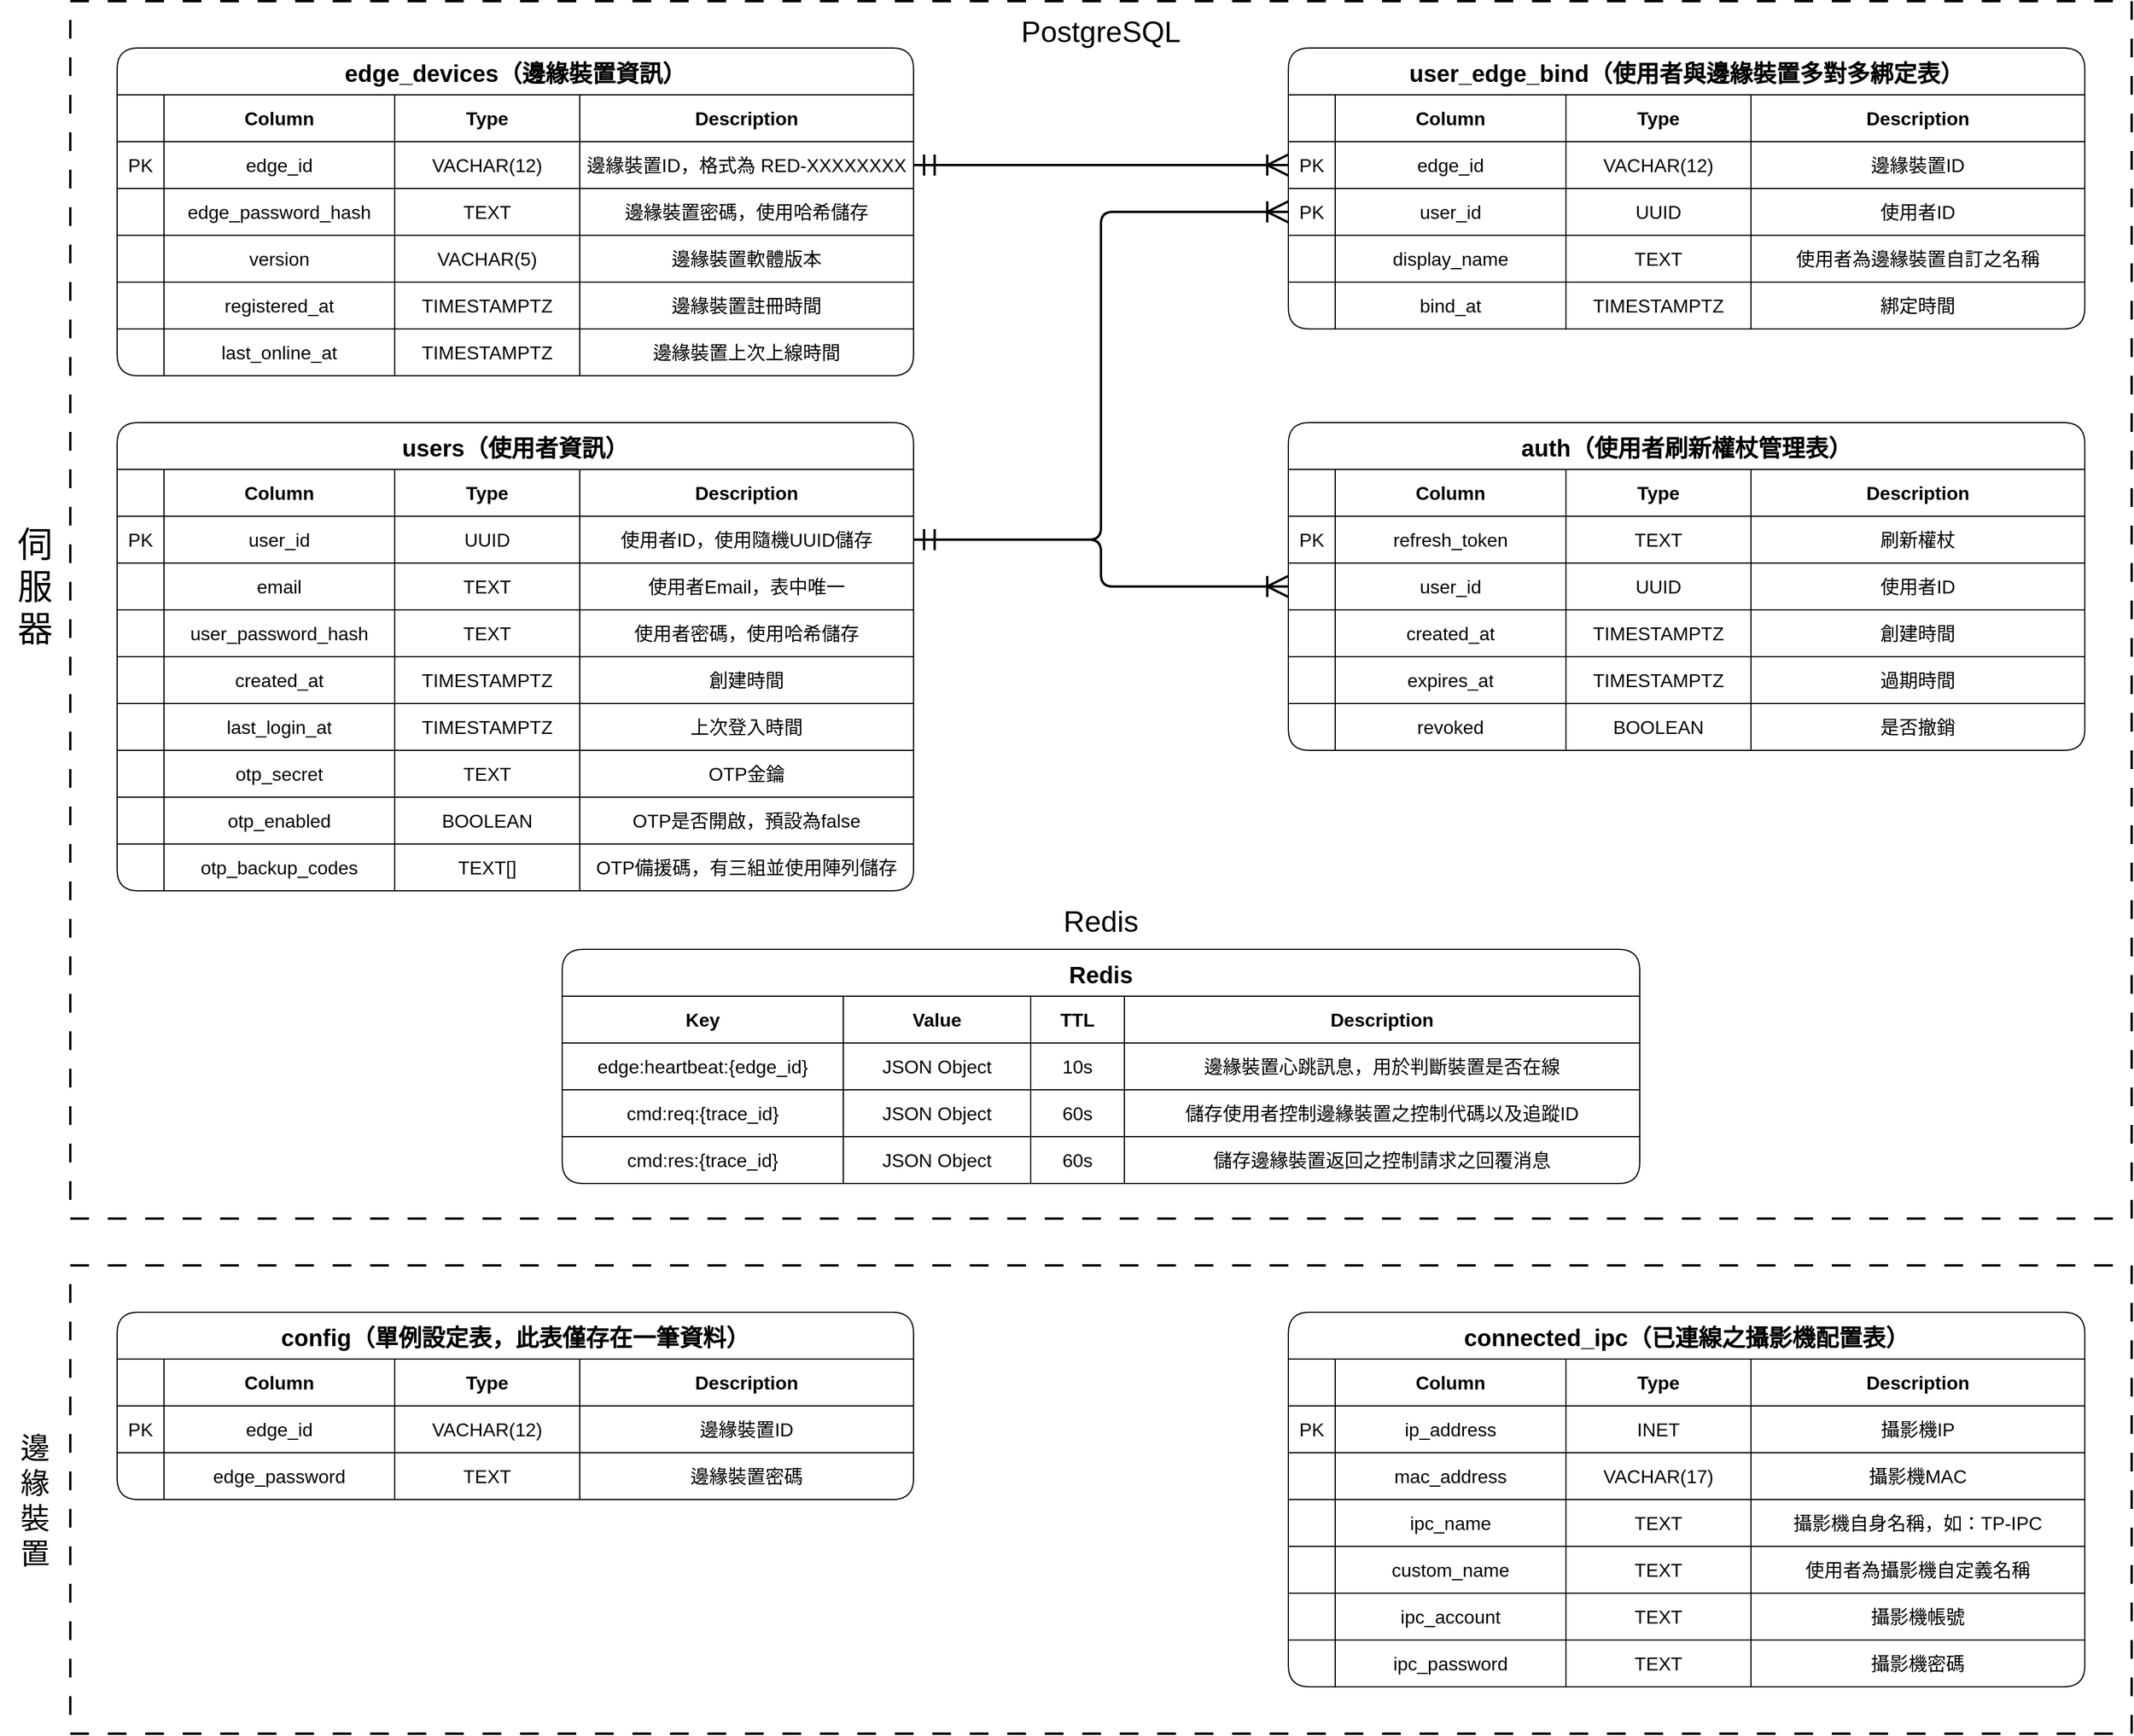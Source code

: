 <mxfile version="28.2.5">
  <diagram name="第 1 页" id="5CJMaq8YVRHHZblcwklD">
    <mxGraphModel dx="2025" dy="2058" grid="1" gridSize="10" guides="1" tooltips="1" connect="1" arrows="1" fold="1" page="1" pageScale="1" pageWidth="4681" pageHeight="3300" math="0" shadow="0">
      <root>
        <mxCell id="0" />
        <mxCell id="1" parent="0" />
        <mxCell id="MuGj8KoaKyF-tAC9pnCI-139" value="" style="rounded=0;whiteSpace=wrap;html=1;fillColor=none;strokeWidth=2;dashed=1;dashPattern=8 8;" parent="1" vertex="1">
          <mxGeometry x="520" y="1640" width="1760" height="400" as="geometry" />
        </mxCell>
        <mxCell id="MuGj8KoaKyF-tAC9pnCI-138" value="" style="rounded=0;whiteSpace=wrap;html=1;fillColor=none;strokeWidth=2;dashed=1;dashPattern=8 8;glass=0;shadow=0;" parent="1" vertex="1">
          <mxGeometry x="520" y="560" width="1760" height="1040" as="geometry" />
        </mxCell>
        <mxCell id="hrHAK2QCLX7vFE-YQiB0-125" value="users（使用者資訊）" style="shape=table;startSize=40;container=1;collapsible=0;childLayout=tableLayout;fontSize=20;rounded=1;labelBackgroundColor=none;fontStyle=1" parent="1" vertex="1">
          <mxGeometry x="560" y="920" width="680" height="400" as="geometry" />
        </mxCell>
        <mxCell id="hrHAK2QCLX7vFE-YQiB0-126" value="" style="shape=tableRow;horizontal=0;startSize=0;swimlaneHead=0;swimlaneBody=0;top=0;left=0;bottom=0;right=0;collapsible=0;dropTarget=0;fillColor=none;points=[[0,0.5],[1,0.5]];portConstraint=eastwest;fontSize=16;rounded=1;labelBackgroundColor=none;" parent="hrHAK2QCLX7vFE-YQiB0-125" vertex="1">
          <mxGeometry y="40" width="680" height="40" as="geometry" />
        </mxCell>
        <mxCell id="MuGj8KoaKyF-tAC9pnCI-33" style="shape=partialRectangle;html=1;whiteSpace=wrap;connectable=0;overflow=hidden;fillColor=none;top=0;left=0;bottom=0;right=0;pointerEvents=1;fontSize=16;rounded=1;labelBackgroundColor=none;" parent="hrHAK2QCLX7vFE-YQiB0-126" vertex="1">
          <mxGeometry width="40" height="40" as="geometry">
            <mxRectangle width="40" height="40" as="alternateBounds" />
          </mxGeometry>
        </mxCell>
        <mxCell id="hrHAK2QCLX7vFE-YQiB0-127" value="&lt;b&gt;Column&lt;/b&gt;" style="shape=partialRectangle;html=1;whiteSpace=wrap;connectable=0;overflow=hidden;fillColor=none;top=0;left=0;bottom=0;right=0;pointerEvents=1;fontSize=16;rounded=1;labelBackgroundColor=none;" parent="hrHAK2QCLX7vFE-YQiB0-126" vertex="1">
          <mxGeometry x="40" width="197" height="40" as="geometry">
            <mxRectangle width="197" height="40" as="alternateBounds" />
          </mxGeometry>
        </mxCell>
        <mxCell id="hrHAK2QCLX7vFE-YQiB0-128" value="&lt;b&gt;Type&lt;/b&gt;" style="shape=partialRectangle;html=1;whiteSpace=wrap;connectable=0;overflow=hidden;fillColor=none;top=0;left=0;bottom=0;right=0;pointerEvents=1;fontSize=16;rounded=1;labelBackgroundColor=none;" parent="hrHAK2QCLX7vFE-YQiB0-126" vertex="1">
          <mxGeometry x="237" width="158" height="40" as="geometry">
            <mxRectangle width="158" height="40" as="alternateBounds" />
          </mxGeometry>
        </mxCell>
        <mxCell id="hrHAK2QCLX7vFE-YQiB0-129" value="&lt;b&gt;Description&lt;/b&gt;" style="shape=partialRectangle;html=1;whiteSpace=wrap;connectable=0;overflow=hidden;fillColor=none;top=0;left=0;bottom=0;right=0;pointerEvents=1;fontSize=16;rounded=1;labelBackgroundColor=none;" parent="hrHAK2QCLX7vFE-YQiB0-126" vertex="1">
          <mxGeometry x="395" width="285" height="40" as="geometry">
            <mxRectangle width="285" height="40" as="alternateBounds" />
          </mxGeometry>
        </mxCell>
        <mxCell id="hrHAK2QCLX7vFE-YQiB0-130" value="" style="shape=tableRow;horizontal=0;startSize=0;swimlaneHead=0;swimlaneBody=0;top=0;left=0;bottom=0;right=0;collapsible=0;dropTarget=0;fillColor=none;points=[[0,0.5],[1,0.5]];portConstraint=eastwest;fontSize=16;rounded=1;labelBackgroundColor=none;" parent="hrHAK2QCLX7vFE-YQiB0-125" vertex="1">
          <mxGeometry y="80" width="680" height="40" as="geometry" />
        </mxCell>
        <mxCell id="MuGj8KoaKyF-tAC9pnCI-34" value="PK" style="shape=partialRectangle;html=1;whiteSpace=wrap;connectable=0;overflow=hidden;fillColor=none;top=0;left=0;bottom=0;right=0;pointerEvents=1;fontSize=16;rounded=1;labelBackgroundColor=none;" parent="hrHAK2QCLX7vFE-YQiB0-130" vertex="1">
          <mxGeometry width="40" height="40" as="geometry">
            <mxRectangle width="40" height="40" as="alternateBounds" />
          </mxGeometry>
        </mxCell>
        <mxCell id="hrHAK2QCLX7vFE-YQiB0-131" value="user_id" style="shape=partialRectangle;html=1;whiteSpace=wrap;connectable=0;overflow=hidden;fillColor=none;top=0;left=0;bottom=0;right=0;pointerEvents=1;fontSize=16;rounded=1;labelBackgroundColor=none;" parent="hrHAK2QCLX7vFE-YQiB0-130" vertex="1">
          <mxGeometry x="40" width="197" height="40" as="geometry">
            <mxRectangle width="197" height="40" as="alternateBounds" />
          </mxGeometry>
        </mxCell>
        <mxCell id="hrHAK2QCLX7vFE-YQiB0-132" value="UUID" style="shape=partialRectangle;html=1;whiteSpace=wrap;connectable=0;overflow=hidden;fillColor=none;top=0;left=0;bottom=0;right=0;pointerEvents=1;fontSize=16;rounded=1;labelBackgroundColor=none;" parent="hrHAK2QCLX7vFE-YQiB0-130" vertex="1">
          <mxGeometry x="237" width="158" height="40" as="geometry">
            <mxRectangle width="158" height="40" as="alternateBounds" />
          </mxGeometry>
        </mxCell>
        <mxCell id="hrHAK2QCLX7vFE-YQiB0-133" value="使用者ID，使用隨機UUID儲存" style="shape=partialRectangle;html=1;whiteSpace=wrap;connectable=0;overflow=hidden;fillColor=none;top=0;left=0;bottom=0;right=0;pointerEvents=1;fontSize=16;rounded=1;labelBackgroundColor=none;" parent="hrHAK2QCLX7vFE-YQiB0-130" vertex="1">
          <mxGeometry x="395" width="285" height="40" as="geometry">
            <mxRectangle width="285" height="40" as="alternateBounds" />
          </mxGeometry>
        </mxCell>
        <mxCell id="hrHAK2QCLX7vFE-YQiB0-134" value="" style="shape=tableRow;horizontal=0;startSize=0;swimlaneHead=0;swimlaneBody=0;top=0;left=0;bottom=0;right=0;collapsible=0;dropTarget=0;fillColor=none;points=[[0,0.5],[1,0.5]];portConstraint=eastwest;fontSize=16;rounded=1;labelBackgroundColor=none;" parent="hrHAK2QCLX7vFE-YQiB0-125" vertex="1">
          <mxGeometry y="120" width="680" height="40" as="geometry" />
        </mxCell>
        <mxCell id="MuGj8KoaKyF-tAC9pnCI-35" style="shape=partialRectangle;html=1;whiteSpace=wrap;connectable=0;overflow=hidden;fillColor=none;top=0;left=0;bottom=0;right=0;pointerEvents=1;fontSize=16;rounded=1;labelBackgroundColor=none;" parent="hrHAK2QCLX7vFE-YQiB0-134" vertex="1">
          <mxGeometry width="40" height="40" as="geometry">
            <mxRectangle width="40" height="40" as="alternateBounds" />
          </mxGeometry>
        </mxCell>
        <mxCell id="hrHAK2QCLX7vFE-YQiB0-135" value="email" style="shape=partialRectangle;html=1;whiteSpace=wrap;connectable=0;overflow=hidden;fillColor=none;top=0;left=0;bottom=0;right=0;pointerEvents=1;fontSize=16;rounded=1;labelBackgroundColor=none;" parent="hrHAK2QCLX7vFE-YQiB0-134" vertex="1">
          <mxGeometry x="40" width="197" height="40" as="geometry">
            <mxRectangle width="197" height="40" as="alternateBounds" />
          </mxGeometry>
        </mxCell>
        <mxCell id="hrHAK2QCLX7vFE-YQiB0-136" value="TEXT" style="shape=partialRectangle;html=1;whiteSpace=wrap;connectable=0;overflow=hidden;fillColor=none;top=0;left=0;bottom=0;right=0;pointerEvents=1;fontSize=16;rounded=1;labelBackgroundColor=none;" parent="hrHAK2QCLX7vFE-YQiB0-134" vertex="1">
          <mxGeometry x="237" width="158" height="40" as="geometry">
            <mxRectangle width="158" height="40" as="alternateBounds" />
          </mxGeometry>
        </mxCell>
        <mxCell id="hrHAK2QCLX7vFE-YQiB0-137" value="使用者Email，表中唯一" style="shape=partialRectangle;html=1;whiteSpace=wrap;connectable=0;overflow=hidden;fillColor=none;top=0;left=0;bottom=0;right=0;pointerEvents=1;fontSize=16;rounded=1;labelBackgroundColor=none;" parent="hrHAK2QCLX7vFE-YQiB0-134" vertex="1">
          <mxGeometry x="395" width="285" height="40" as="geometry">
            <mxRectangle width="285" height="40" as="alternateBounds" />
          </mxGeometry>
        </mxCell>
        <mxCell id="hrHAK2QCLX7vFE-YQiB0-141" style="shape=tableRow;horizontal=0;startSize=0;swimlaneHead=0;swimlaneBody=0;top=0;left=0;bottom=0;right=0;collapsible=0;dropTarget=0;fillColor=none;points=[[0,0.5],[1,0.5]];portConstraint=eastwest;fontSize=16;rounded=1;labelBackgroundColor=none;" parent="hrHAK2QCLX7vFE-YQiB0-125" vertex="1">
          <mxGeometry y="160" width="680" height="40" as="geometry" />
        </mxCell>
        <mxCell id="MuGj8KoaKyF-tAC9pnCI-36" style="shape=partialRectangle;html=1;whiteSpace=wrap;connectable=0;overflow=hidden;fillColor=none;top=0;left=0;bottom=0;right=0;pointerEvents=1;fontSize=16;rounded=1;labelBackgroundColor=none;" parent="hrHAK2QCLX7vFE-YQiB0-141" vertex="1">
          <mxGeometry width="40" height="40" as="geometry">
            <mxRectangle width="40" height="40" as="alternateBounds" />
          </mxGeometry>
        </mxCell>
        <mxCell id="hrHAK2QCLX7vFE-YQiB0-142" value="user_password_hash" style="shape=partialRectangle;html=1;whiteSpace=wrap;connectable=0;overflow=hidden;fillColor=none;top=0;left=0;bottom=0;right=0;pointerEvents=1;fontSize=16;rounded=1;labelBackgroundColor=none;" parent="hrHAK2QCLX7vFE-YQiB0-141" vertex="1">
          <mxGeometry x="40" width="197" height="40" as="geometry">
            <mxRectangle width="197" height="40" as="alternateBounds" />
          </mxGeometry>
        </mxCell>
        <mxCell id="hrHAK2QCLX7vFE-YQiB0-143" value="TEXT" style="shape=partialRectangle;html=1;whiteSpace=wrap;connectable=0;overflow=hidden;fillColor=none;top=0;left=0;bottom=0;right=0;pointerEvents=1;fontSize=16;rounded=1;labelBackgroundColor=none;" parent="hrHAK2QCLX7vFE-YQiB0-141" vertex="1">
          <mxGeometry x="237" width="158" height="40" as="geometry">
            <mxRectangle width="158" height="40" as="alternateBounds" />
          </mxGeometry>
        </mxCell>
        <mxCell id="hrHAK2QCLX7vFE-YQiB0-144" value="使用者密碼，使用哈希儲存" style="shape=partialRectangle;html=1;whiteSpace=wrap;connectable=0;overflow=hidden;fillColor=none;top=0;left=0;bottom=0;right=0;pointerEvents=1;fontSize=16;rounded=1;labelBackgroundColor=none;" parent="hrHAK2QCLX7vFE-YQiB0-141" vertex="1">
          <mxGeometry x="395" width="285" height="40" as="geometry">
            <mxRectangle width="285" height="40" as="alternateBounds" />
          </mxGeometry>
        </mxCell>
        <mxCell id="hrHAK2QCLX7vFE-YQiB0-146" style="shape=tableRow;horizontal=0;startSize=0;swimlaneHead=0;swimlaneBody=0;top=0;left=0;bottom=0;right=0;collapsible=0;dropTarget=0;fillColor=none;points=[[0,0.5],[1,0.5]];portConstraint=eastwest;fontSize=16;rounded=1;labelBackgroundColor=none;" parent="hrHAK2QCLX7vFE-YQiB0-125" vertex="1">
          <mxGeometry y="200" width="680" height="40" as="geometry" />
        </mxCell>
        <mxCell id="MuGj8KoaKyF-tAC9pnCI-37" style="shape=partialRectangle;html=1;whiteSpace=wrap;connectable=0;overflow=hidden;fillColor=none;top=0;left=0;bottom=0;right=0;pointerEvents=1;fontSize=16;rounded=1;labelBackgroundColor=none;" parent="hrHAK2QCLX7vFE-YQiB0-146" vertex="1">
          <mxGeometry width="40" height="40" as="geometry">
            <mxRectangle width="40" height="40" as="alternateBounds" />
          </mxGeometry>
        </mxCell>
        <mxCell id="hrHAK2QCLX7vFE-YQiB0-147" value="created_at" style="shape=partialRectangle;html=1;whiteSpace=wrap;connectable=0;overflow=hidden;fillColor=none;top=0;left=0;bottom=0;right=0;pointerEvents=1;fontSize=16;rounded=1;labelBackgroundColor=none;" parent="hrHAK2QCLX7vFE-YQiB0-146" vertex="1">
          <mxGeometry x="40" width="197" height="40" as="geometry">
            <mxRectangle width="197" height="40" as="alternateBounds" />
          </mxGeometry>
        </mxCell>
        <mxCell id="hrHAK2QCLX7vFE-YQiB0-148" value="TIMESTAMPTZ" style="shape=partialRectangle;html=1;whiteSpace=wrap;connectable=0;overflow=hidden;fillColor=none;top=0;left=0;bottom=0;right=0;pointerEvents=1;fontSize=16;rounded=1;labelBackgroundColor=none;" parent="hrHAK2QCLX7vFE-YQiB0-146" vertex="1">
          <mxGeometry x="237" width="158" height="40" as="geometry">
            <mxRectangle width="158" height="40" as="alternateBounds" />
          </mxGeometry>
        </mxCell>
        <mxCell id="hrHAK2QCLX7vFE-YQiB0-149" value="創建時間" style="shape=partialRectangle;html=1;whiteSpace=wrap;connectable=0;overflow=hidden;fillColor=none;top=0;left=0;bottom=0;right=0;pointerEvents=1;fontSize=16;rounded=1;labelBackgroundColor=none;" parent="hrHAK2QCLX7vFE-YQiB0-146" vertex="1">
          <mxGeometry x="395" width="285" height="40" as="geometry">
            <mxRectangle width="285" height="40" as="alternateBounds" />
          </mxGeometry>
        </mxCell>
        <mxCell id="hrHAK2QCLX7vFE-YQiB0-151" style="shape=tableRow;horizontal=0;startSize=0;swimlaneHead=0;swimlaneBody=0;top=0;left=0;bottom=0;right=0;collapsible=0;dropTarget=0;fillColor=none;points=[[0,0.5],[1,0.5]];portConstraint=eastwest;fontSize=16;rounded=1;labelBackgroundColor=none;" parent="hrHAK2QCLX7vFE-YQiB0-125" vertex="1">
          <mxGeometry y="240" width="680" height="40" as="geometry" />
        </mxCell>
        <mxCell id="MuGj8KoaKyF-tAC9pnCI-38" style="shape=partialRectangle;html=1;whiteSpace=wrap;connectable=0;overflow=hidden;fillColor=none;top=0;left=0;bottom=0;right=0;pointerEvents=1;fontSize=16;rounded=1;labelBackgroundColor=none;" parent="hrHAK2QCLX7vFE-YQiB0-151" vertex="1">
          <mxGeometry width="40" height="40" as="geometry">
            <mxRectangle width="40" height="40" as="alternateBounds" />
          </mxGeometry>
        </mxCell>
        <mxCell id="hrHAK2QCLX7vFE-YQiB0-152" value="last_login_at" style="shape=partialRectangle;html=1;whiteSpace=wrap;connectable=0;overflow=hidden;fillColor=none;top=0;left=0;bottom=0;right=0;pointerEvents=1;fontSize=16;rounded=1;labelBackgroundColor=none;" parent="hrHAK2QCLX7vFE-YQiB0-151" vertex="1">
          <mxGeometry x="40" width="197" height="40" as="geometry">
            <mxRectangle width="197" height="40" as="alternateBounds" />
          </mxGeometry>
        </mxCell>
        <mxCell id="hrHAK2QCLX7vFE-YQiB0-153" value="TIMESTAMPTZ" style="shape=partialRectangle;html=1;whiteSpace=wrap;connectable=0;overflow=hidden;fillColor=none;top=0;left=0;bottom=0;right=0;pointerEvents=1;fontSize=16;rounded=1;labelBackgroundColor=none;" parent="hrHAK2QCLX7vFE-YQiB0-151" vertex="1">
          <mxGeometry x="237" width="158" height="40" as="geometry">
            <mxRectangle width="158" height="40" as="alternateBounds" />
          </mxGeometry>
        </mxCell>
        <mxCell id="hrHAK2QCLX7vFE-YQiB0-154" value="上次登入時間" style="shape=partialRectangle;html=1;whiteSpace=wrap;connectable=0;overflow=hidden;fillColor=none;top=0;left=0;bottom=0;right=0;pointerEvents=1;fontSize=16;rounded=1;labelBackgroundColor=none;" parent="hrHAK2QCLX7vFE-YQiB0-151" vertex="1">
          <mxGeometry x="395" width="285" height="40" as="geometry">
            <mxRectangle width="285" height="40" as="alternateBounds" />
          </mxGeometry>
        </mxCell>
        <mxCell id="hrHAK2QCLX7vFE-YQiB0-156" style="shape=tableRow;horizontal=0;startSize=0;swimlaneHead=0;swimlaneBody=0;top=0;left=0;bottom=0;right=0;collapsible=0;dropTarget=0;fillColor=none;points=[[0,0.5],[1,0.5]];portConstraint=eastwest;fontSize=16;rounded=1;labelBackgroundColor=none;" parent="hrHAK2QCLX7vFE-YQiB0-125" vertex="1">
          <mxGeometry y="280" width="680" height="40" as="geometry" />
        </mxCell>
        <mxCell id="MuGj8KoaKyF-tAC9pnCI-39" style="shape=partialRectangle;html=1;whiteSpace=wrap;connectable=0;overflow=hidden;fillColor=none;top=0;left=0;bottom=0;right=0;pointerEvents=1;fontSize=16;rounded=1;labelBackgroundColor=none;" parent="hrHAK2QCLX7vFE-YQiB0-156" vertex="1">
          <mxGeometry width="40" height="40" as="geometry">
            <mxRectangle width="40" height="40" as="alternateBounds" />
          </mxGeometry>
        </mxCell>
        <mxCell id="hrHAK2QCLX7vFE-YQiB0-157" value="otp_secret" style="shape=partialRectangle;html=1;whiteSpace=wrap;connectable=0;overflow=hidden;fillColor=none;top=0;left=0;bottom=0;right=0;pointerEvents=1;fontSize=16;rounded=1;labelBackgroundColor=none;" parent="hrHAK2QCLX7vFE-YQiB0-156" vertex="1">
          <mxGeometry x="40" width="197" height="40" as="geometry">
            <mxRectangle width="197" height="40" as="alternateBounds" />
          </mxGeometry>
        </mxCell>
        <mxCell id="hrHAK2QCLX7vFE-YQiB0-158" value="TEXT" style="shape=partialRectangle;html=1;whiteSpace=wrap;connectable=0;overflow=hidden;fillColor=none;top=0;left=0;bottom=0;right=0;pointerEvents=1;fontSize=16;rounded=1;labelBackgroundColor=none;" parent="hrHAK2QCLX7vFE-YQiB0-156" vertex="1">
          <mxGeometry x="237" width="158" height="40" as="geometry">
            <mxRectangle width="158" height="40" as="alternateBounds" />
          </mxGeometry>
        </mxCell>
        <mxCell id="hrHAK2QCLX7vFE-YQiB0-159" value="OTP金鑰" style="shape=partialRectangle;html=1;whiteSpace=wrap;connectable=0;overflow=hidden;fillColor=none;top=0;left=0;bottom=0;right=0;pointerEvents=1;fontSize=16;rounded=1;labelBackgroundColor=none;" parent="hrHAK2QCLX7vFE-YQiB0-156" vertex="1">
          <mxGeometry x="395" width="285" height="40" as="geometry">
            <mxRectangle width="285" height="40" as="alternateBounds" />
          </mxGeometry>
        </mxCell>
        <mxCell id="hrHAK2QCLX7vFE-YQiB0-161" style="shape=tableRow;horizontal=0;startSize=0;swimlaneHead=0;swimlaneBody=0;top=0;left=0;bottom=0;right=0;collapsible=0;dropTarget=0;fillColor=none;points=[[0,0.5],[1,0.5]];portConstraint=eastwest;fontSize=16;rounded=1;labelBackgroundColor=none;" parent="hrHAK2QCLX7vFE-YQiB0-125" vertex="1">
          <mxGeometry y="320" width="680" height="40" as="geometry" />
        </mxCell>
        <mxCell id="MuGj8KoaKyF-tAC9pnCI-40" style="shape=partialRectangle;html=1;whiteSpace=wrap;connectable=0;overflow=hidden;fillColor=none;top=0;left=0;bottom=0;right=0;pointerEvents=1;fontSize=16;rounded=1;labelBackgroundColor=none;" parent="hrHAK2QCLX7vFE-YQiB0-161" vertex="1">
          <mxGeometry width="40" height="40" as="geometry">
            <mxRectangle width="40" height="40" as="alternateBounds" />
          </mxGeometry>
        </mxCell>
        <mxCell id="hrHAK2QCLX7vFE-YQiB0-162" value="otp_enabled" style="shape=partialRectangle;html=1;whiteSpace=wrap;connectable=0;overflow=hidden;fillColor=none;top=0;left=0;bottom=0;right=0;pointerEvents=1;fontSize=16;rounded=1;labelBackgroundColor=none;" parent="hrHAK2QCLX7vFE-YQiB0-161" vertex="1">
          <mxGeometry x="40" width="197" height="40" as="geometry">
            <mxRectangle width="197" height="40" as="alternateBounds" />
          </mxGeometry>
        </mxCell>
        <mxCell id="hrHAK2QCLX7vFE-YQiB0-163" value="BOOLEAN" style="shape=partialRectangle;html=1;whiteSpace=wrap;connectable=0;overflow=hidden;fillColor=none;top=0;left=0;bottom=0;right=0;pointerEvents=1;fontSize=16;rounded=1;labelBackgroundColor=none;" parent="hrHAK2QCLX7vFE-YQiB0-161" vertex="1">
          <mxGeometry x="237" width="158" height="40" as="geometry">
            <mxRectangle width="158" height="40" as="alternateBounds" />
          </mxGeometry>
        </mxCell>
        <mxCell id="hrHAK2QCLX7vFE-YQiB0-164" value="OTP是否開啟，預設為false" style="shape=partialRectangle;html=1;whiteSpace=wrap;connectable=0;overflow=hidden;fillColor=none;top=0;left=0;bottom=0;right=0;pointerEvents=1;fontSize=16;rounded=1;labelBackgroundColor=none;" parent="hrHAK2QCLX7vFE-YQiB0-161" vertex="1">
          <mxGeometry x="395" width="285" height="40" as="geometry">
            <mxRectangle width="285" height="40" as="alternateBounds" />
          </mxGeometry>
        </mxCell>
        <mxCell id="hrHAK2QCLX7vFE-YQiB0-166" style="shape=tableRow;horizontal=0;startSize=0;swimlaneHead=0;swimlaneBody=0;top=0;left=0;bottom=0;right=0;collapsible=0;dropTarget=0;fillColor=none;points=[[0,0.5],[1,0.5]];portConstraint=eastwest;fontSize=16;rounded=1;labelBackgroundColor=none;" parent="hrHAK2QCLX7vFE-YQiB0-125" vertex="1">
          <mxGeometry y="360" width="680" height="40" as="geometry" />
        </mxCell>
        <mxCell id="MuGj8KoaKyF-tAC9pnCI-41" style="shape=partialRectangle;html=1;whiteSpace=wrap;connectable=0;overflow=hidden;fillColor=none;top=0;left=0;bottom=0;right=0;pointerEvents=1;fontSize=16;rounded=1;labelBackgroundColor=none;" parent="hrHAK2QCLX7vFE-YQiB0-166" vertex="1">
          <mxGeometry width="40" height="40" as="geometry">
            <mxRectangle width="40" height="40" as="alternateBounds" />
          </mxGeometry>
        </mxCell>
        <mxCell id="hrHAK2QCLX7vFE-YQiB0-167" value="otp_backup_codes" style="shape=partialRectangle;html=1;whiteSpace=wrap;connectable=0;overflow=hidden;fillColor=none;top=0;left=0;bottom=0;right=0;pointerEvents=1;fontSize=16;rounded=1;labelBackgroundColor=none;" parent="hrHAK2QCLX7vFE-YQiB0-166" vertex="1">
          <mxGeometry x="40" width="197" height="40" as="geometry">
            <mxRectangle width="197" height="40" as="alternateBounds" />
          </mxGeometry>
        </mxCell>
        <mxCell id="hrHAK2QCLX7vFE-YQiB0-168" value="TEXT[]" style="shape=partialRectangle;html=1;whiteSpace=wrap;connectable=0;overflow=hidden;fillColor=none;top=0;left=0;bottom=0;right=0;pointerEvents=1;fontSize=16;rounded=1;labelBackgroundColor=none;" parent="hrHAK2QCLX7vFE-YQiB0-166" vertex="1">
          <mxGeometry x="237" width="158" height="40" as="geometry">
            <mxRectangle width="158" height="40" as="alternateBounds" />
          </mxGeometry>
        </mxCell>
        <mxCell id="hrHAK2QCLX7vFE-YQiB0-169" value="OTP備援碼，有三組並使用陣列儲存" style="shape=partialRectangle;html=1;whiteSpace=wrap;connectable=0;overflow=hidden;fillColor=none;top=0;left=0;bottom=0;right=0;pointerEvents=1;fontSize=16;rounded=1;labelBackgroundColor=none;" parent="hrHAK2QCLX7vFE-YQiB0-166" vertex="1">
          <mxGeometry x="395" width="285" height="40" as="geometry">
            <mxRectangle width="285" height="40" as="alternateBounds" />
          </mxGeometry>
        </mxCell>
        <mxCell id="hrHAK2QCLX7vFE-YQiB0-176" value="edge_devices（邊緣裝置資訊）" style="shape=table;startSize=40;container=1;collapsible=0;childLayout=tableLayout;fontSize=20;rounded=1;labelBackgroundColor=none;fontStyle=1" parent="1" vertex="1">
          <mxGeometry x="560" y="600" width="680" height="280" as="geometry" />
        </mxCell>
        <mxCell id="hrHAK2QCLX7vFE-YQiB0-177" value="" style="shape=tableRow;horizontal=0;startSize=0;swimlaneHead=0;swimlaneBody=0;top=0;left=0;bottom=0;right=0;collapsible=0;dropTarget=0;fillColor=none;points=[[0,0.5],[1,0.5]];portConstraint=eastwest;fontSize=16;rounded=1;labelBackgroundColor=none;" parent="hrHAK2QCLX7vFE-YQiB0-176" vertex="1">
          <mxGeometry y="40" width="680" height="40" as="geometry" />
        </mxCell>
        <mxCell id="MuGj8KoaKyF-tAC9pnCI-42" style="shape=partialRectangle;html=1;whiteSpace=wrap;connectable=0;overflow=hidden;fillColor=none;top=0;left=0;bottom=0;right=0;pointerEvents=1;fontSize=16;rounded=1;labelBackgroundColor=none;" parent="hrHAK2QCLX7vFE-YQiB0-177" vertex="1">
          <mxGeometry width="40" height="40" as="geometry">
            <mxRectangle width="40" height="40" as="alternateBounds" />
          </mxGeometry>
        </mxCell>
        <mxCell id="hrHAK2QCLX7vFE-YQiB0-178" value="&lt;b&gt;Column&lt;/b&gt;" style="shape=partialRectangle;html=1;whiteSpace=wrap;connectable=0;overflow=hidden;fillColor=none;top=0;left=0;bottom=0;right=0;pointerEvents=1;fontSize=16;rounded=1;labelBackgroundColor=none;" parent="hrHAK2QCLX7vFE-YQiB0-177" vertex="1">
          <mxGeometry x="40" width="197" height="40" as="geometry">
            <mxRectangle width="197" height="40" as="alternateBounds" />
          </mxGeometry>
        </mxCell>
        <mxCell id="hrHAK2QCLX7vFE-YQiB0-179" value="&lt;b&gt;Type&lt;/b&gt;" style="shape=partialRectangle;html=1;whiteSpace=wrap;connectable=0;overflow=hidden;fillColor=none;top=0;left=0;bottom=0;right=0;pointerEvents=1;fontSize=16;rounded=1;labelBackgroundColor=none;" parent="hrHAK2QCLX7vFE-YQiB0-177" vertex="1">
          <mxGeometry x="237" width="158" height="40" as="geometry">
            <mxRectangle width="158" height="40" as="alternateBounds" />
          </mxGeometry>
        </mxCell>
        <mxCell id="hrHAK2QCLX7vFE-YQiB0-180" value="&lt;b&gt;Description&lt;/b&gt;" style="shape=partialRectangle;html=1;whiteSpace=wrap;connectable=0;overflow=hidden;fillColor=none;top=0;left=0;bottom=0;right=0;pointerEvents=1;fontSize=16;rounded=1;labelBackgroundColor=none;" parent="hrHAK2QCLX7vFE-YQiB0-177" vertex="1">
          <mxGeometry x="395" width="285" height="40" as="geometry">
            <mxRectangle width="285" height="40" as="alternateBounds" />
          </mxGeometry>
        </mxCell>
        <mxCell id="hrHAK2QCLX7vFE-YQiB0-181" value="" style="shape=tableRow;horizontal=0;startSize=0;swimlaneHead=0;swimlaneBody=0;top=0;left=0;bottom=0;right=0;collapsible=0;dropTarget=0;fillColor=none;points=[[0,0.5],[1,0.5]];portConstraint=eastwest;fontSize=16;rounded=1;labelBackgroundColor=none;" parent="hrHAK2QCLX7vFE-YQiB0-176" vertex="1">
          <mxGeometry y="80" width="680" height="40" as="geometry" />
        </mxCell>
        <mxCell id="MuGj8KoaKyF-tAC9pnCI-43" value="PK" style="shape=partialRectangle;html=1;whiteSpace=wrap;connectable=0;overflow=hidden;fillColor=none;top=0;left=0;bottom=0;right=0;pointerEvents=1;fontSize=16;rounded=1;labelBackgroundColor=none;" parent="hrHAK2QCLX7vFE-YQiB0-181" vertex="1">
          <mxGeometry width="40" height="40" as="geometry">
            <mxRectangle width="40" height="40" as="alternateBounds" />
          </mxGeometry>
        </mxCell>
        <mxCell id="hrHAK2QCLX7vFE-YQiB0-182" value="edge_id" style="shape=partialRectangle;html=1;whiteSpace=wrap;connectable=0;overflow=hidden;fillColor=none;top=0;left=0;bottom=0;right=0;pointerEvents=1;fontSize=16;rounded=1;labelBackgroundColor=none;" parent="hrHAK2QCLX7vFE-YQiB0-181" vertex="1">
          <mxGeometry x="40" width="197" height="40" as="geometry">
            <mxRectangle width="197" height="40" as="alternateBounds" />
          </mxGeometry>
        </mxCell>
        <mxCell id="hrHAK2QCLX7vFE-YQiB0-183" value="VACHAR(12)" style="shape=partialRectangle;html=1;whiteSpace=wrap;connectable=0;overflow=hidden;fillColor=none;top=0;left=0;bottom=0;right=0;pointerEvents=1;fontSize=16;rounded=1;labelBackgroundColor=none;" parent="hrHAK2QCLX7vFE-YQiB0-181" vertex="1">
          <mxGeometry x="237" width="158" height="40" as="geometry">
            <mxRectangle width="158" height="40" as="alternateBounds" />
          </mxGeometry>
        </mxCell>
        <mxCell id="hrHAK2QCLX7vFE-YQiB0-184" value="邊緣裝置ID，格式為 RED-XXXXXXXX" style="shape=partialRectangle;html=1;whiteSpace=wrap;connectable=0;overflow=hidden;fillColor=none;top=0;left=0;bottom=0;right=0;pointerEvents=1;fontSize=16;rounded=1;labelBackgroundColor=none;" parent="hrHAK2QCLX7vFE-YQiB0-181" vertex="1">
          <mxGeometry x="395" width="285" height="40" as="geometry">
            <mxRectangle width="285" height="40" as="alternateBounds" />
          </mxGeometry>
        </mxCell>
        <mxCell id="hrHAK2QCLX7vFE-YQiB0-185" value="" style="shape=tableRow;horizontal=0;startSize=0;swimlaneHead=0;swimlaneBody=0;top=0;left=0;bottom=0;right=0;collapsible=0;dropTarget=0;fillColor=none;points=[[0,0.5],[1,0.5]];portConstraint=eastwest;fontSize=16;rounded=1;labelBackgroundColor=none;" parent="hrHAK2QCLX7vFE-YQiB0-176" vertex="1">
          <mxGeometry y="120" width="680" height="40" as="geometry" />
        </mxCell>
        <mxCell id="MuGj8KoaKyF-tAC9pnCI-44" style="shape=partialRectangle;html=1;whiteSpace=wrap;connectable=0;overflow=hidden;fillColor=none;top=0;left=0;bottom=0;right=0;pointerEvents=1;fontSize=16;rounded=1;labelBackgroundColor=none;" parent="hrHAK2QCLX7vFE-YQiB0-185" vertex="1">
          <mxGeometry width="40" height="40" as="geometry">
            <mxRectangle width="40" height="40" as="alternateBounds" />
          </mxGeometry>
        </mxCell>
        <mxCell id="hrHAK2QCLX7vFE-YQiB0-186" value="edge_password_hash" style="shape=partialRectangle;html=1;whiteSpace=wrap;connectable=0;overflow=hidden;fillColor=none;top=0;left=0;bottom=0;right=0;pointerEvents=1;fontSize=16;rounded=1;labelBackgroundColor=none;" parent="hrHAK2QCLX7vFE-YQiB0-185" vertex="1">
          <mxGeometry x="40" width="197" height="40" as="geometry">
            <mxRectangle width="197" height="40" as="alternateBounds" />
          </mxGeometry>
        </mxCell>
        <mxCell id="hrHAK2QCLX7vFE-YQiB0-187" value="TEXT" style="shape=partialRectangle;html=1;whiteSpace=wrap;connectable=0;overflow=hidden;fillColor=none;top=0;left=0;bottom=0;right=0;pointerEvents=1;fontSize=16;rounded=1;labelBackgroundColor=none;" parent="hrHAK2QCLX7vFE-YQiB0-185" vertex="1">
          <mxGeometry x="237" width="158" height="40" as="geometry">
            <mxRectangle width="158" height="40" as="alternateBounds" />
          </mxGeometry>
        </mxCell>
        <mxCell id="hrHAK2QCLX7vFE-YQiB0-188" value="邊緣裝置密碼，使用哈希儲存" style="shape=partialRectangle;html=1;whiteSpace=wrap;connectable=0;overflow=hidden;fillColor=none;top=0;left=0;bottom=0;right=0;pointerEvents=1;fontSize=16;rounded=1;labelBackgroundColor=none;" parent="hrHAK2QCLX7vFE-YQiB0-185" vertex="1">
          <mxGeometry x="395" width="285" height="40" as="geometry">
            <mxRectangle width="285" height="40" as="alternateBounds" />
          </mxGeometry>
        </mxCell>
        <mxCell id="hrHAK2QCLX7vFE-YQiB0-189" style="shape=tableRow;horizontal=0;startSize=0;swimlaneHead=0;swimlaneBody=0;top=0;left=0;bottom=0;right=0;collapsible=0;dropTarget=0;fillColor=none;points=[[0,0.5],[1,0.5]];portConstraint=eastwest;fontSize=16;rounded=1;labelBackgroundColor=none;" parent="hrHAK2QCLX7vFE-YQiB0-176" vertex="1">
          <mxGeometry y="160" width="680" height="40" as="geometry" />
        </mxCell>
        <mxCell id="MuGj8KoaKyF-tAC9pnCI-45" style="shape=partialRectangle;html=1;whiteSpace=wrap;connectable=0;overflow=hidden;fillColor=none;top=0;left=0;bottom=0;right=0;pointerEvents=1;fontSize=16;rounded=1;labelBackgroundColor=none;" parent="hrHAK2QCLX7vFE-YQiB0-189" vertex="1">
          <mxGeometry width="40" height="40" as="geometry">
            <mxRectangle width="40" height="40" as="alternateBounds" />
          </mxGeometry>
        </mxCell>
        <mxCell id="hrHAK2QCLX7vFE-YQiB0-190" value="version" style="shape=partialRectangle;html=1;whiteSpace=wrap;connectable=0;overflow=hidden;fillColor=none;top=0;left=0;bottom=0;right=0;pointerEvents=1;fontSize=16;rounded=1;labelBackgroundColor=none;" parent="hrHAK2QCLX7vFE-YQiB0-189" vertex="1">
          <mxGeometry x="40" width="197" height="40" as="geometry">
            <mxRectangle width="197" height="40" as="alternateBounds" />
          </mxGeometry>
        </mxCell>
        <mxCell id="hrHAK2QCLX7vFE-YQiB0-191" value="VACHAR(5)" style="shape=partialRectangle;html=1;whiteSpace=wrap;connectable=0;overflow=hidden;fillColor=none;top=0;left=0;bottom=0;right=0;pointerEvents=1;fontSize=16;rounded=1;labelBackgroundColor=none;" parent="hrHAK2QCLX7vFE-YQiB0-189" vertex="1">
          <mxGeometry x="237" width="158" height="40" as="geometry">
            <mxRectangle width="158" height="40" as="alternateBounds" />
          </mxGeometry>
        </mxCell>
        <mxCell id="hrHAK2QCLX7vFE-YQiB0-192" value="邊緣裝置軟體版本" style="shape=partialRectangle;html=1;whiteSpace=wrap;connectable=0;overflow=hidden;fillColor=none;top=0;left=0;bottom=0;right=0;pointerEvents=1;fontSize=16;rounded=1;labelBackgroundColor=none;" parent="hrHAK2QCLX7vFE-YQiB0-189" vertex="1">
          <mxGeometry x="395" width="285" height="40" as="geometry">
            <mxRectangle width="285" height="40" as="alternateBounds" />
          </mxGeometry>
        </mxCell>
        <mxCell id="hrHAK2QCLX7vFE-YQiB0-193" style="shape=tableRow;horizontal=0;startSize=0;swimlaneHead=0;swimlaneBody=0;top=0;left=0;bottom=0;right=0;collapsible=0;dropTarget=0;fillColor=none;points=[[0,0.5],[1,0.5]];portConstraint=eastwest;fontSize=16;rounded=1;labelBackgroundColor=none;" parent="hrHAK2QCLX7vFE-YQiB0-176" vertex="1">
          <mxGeometry y="200" width="680" height="40" as="geometry" />
        </mxCell>
        <mxCell id="MuGj8KoaKyF-tAC9pnCI-46" style="shape=partialRectangle;html=1;whiteSpace=wrap;connectable=0;overflow=hidden;fillColor=none;top=0;left=0;bottom=0;right=0;pointerEvents=1;fontSize=16;rounded=1;labelBackgroundColor=none;" parent="hrHAK2QCLX7vFE-YQiB0-193" vertex="1">
          <mxGeometry width="40" height="40" as="geometry">
            <mxRectangle width="40" height="40" as="alternateBounds" />
          </mxGeometry>
        </mxCell>
        <mxCell id="hrHAK2QCLX7vFE-YQiB0-194" value="registered_at" style="shape=partialRectangle;html=1;whiteSpace=wrap;connectable=0;overflow=hidden;fillColor=none;top=0;left=0;bottom=0;right=0;pointerEvents=1;fontSize=16;rounded=1;labelBackgroundColor=none;" parent="hrHAK2QCLX7vFE-YQiB0-193" vertex="1">
          <mxGeometry x="40" width="197" height="40" as="geometry">
            <mxRectangle width="197" height="40" as="alternateBounds" />
          </mxGeometry>
        </mxCell>
        <mxCell id="hrHAK2QCLX7vFE-YQiB0-195" value="TIMESTAMPTZ" style="shape=partialRectangle;html=1;whiteSpace=wrap;connectable=0;overflow=hidden;fillColor=none;top=0;left=0;bottom=0;right=0;pointerEvents=1;fontSize=16;rounded=1;labelBackgroundColor=none;" parent="hrHAK2QCLX7vFE-YQiB0-193" vertex="1">
          <mxGeometry x="237" width="158" height="40" as="geometry">
            <mxRectangle width="158" height="40" as="alternateBounds" />
          </mxGeometry>
        </mxCell>
        <mxCell id="hrHAK2QCLX7vFE-YQiB0-196" value="邊緣裝置註冊時間" style="shape=partialRectangle;html=1;whiteSpace=wrap;connectable=0;overflow=hidden;fillColor=none;top=0;left=0;bottom=0;right=0;pointerEvents=1;fontSize=16;rounded=1;labelBackgroundColor=none;" parent="hrHAK2QCLX7vFE-YQiB0-193" vertex="1">
          <mxGeometry x="395" width="285" height="40" as="geometry">
            <mxRectangle width="285" height="40" as="alternateBounds" />
          </mxGeometry>
        </mxCell>
        <mxCell id="hrHAK2QCLX7vFE-YQiB0-213" style="shape=tableRow;horizontal=0;startSize=0;swimlaneHead=0;swimlaneBody=0;top=0;left=0;bottom=0;right=0;collapsible=0;dropTarget=0;fillColor=none;points=[[0,0.5],[1,0.5]];portConstraint=eastwest;fontSize=16;rounded=1;labelBackgroundColor=none;" parent="hrHAK2QCLX7vFE-YQiB0-176" vertex="1">
          <mxGeometry y="240" width="680" height="40" as="geometry" />
        </mxCell>
        <mxCell id="MuGj8KoaKyF-tAC9pnCI-47" style="shape=partialRectangle;html=1;whiteSpace=wrap;connectable=0;overflow=hidden;fillColor=none;top=0;left=0;bottom=0;right=0;pointerEvents=1;fontSize=16;rounded=1;labelBackgroundColor=none;" parent="hrHAK2QCLX7vFE-YQiB0-213" vertex="1">
          <mxGeometry width="40" height="40" as="geometry">
            <mxRectangle width="40" height="40" as="alternateBounds" />
          </mxGeometry>
        </mxCell>
        <mxCell id="hrHAK2QCLX7vFE-YQiB0-214" value="last_online_at" style="shape=partialRectangle;html=1;whiteSpace=wrap;connectable=0;overflow=hidden;fillColor=none;top=0;left=0;bottom=0;right=0;pointerEvents=1;fontSize=16;rounded=1;labelBackgroundColor=none;" parent="hrHAK2QCLX7vFE-YQiB0-213" vertex="1">
          <mxGeometry x="40" width="197" height="40" as="geometry">
            <mxRectangle width="197" height="40" as="alternateBounds" />
          </mxGeometry>
        </mxCell>
        <mxCell id="hrHAK2QCLX7vFE-YQiB0-215" value="TIMESTAMPTZ" style="shape=partialRectangle;html=1;whiteSpace=wrap;connectable=0;overflow=hidden;fillColor=none;top=0;left=0;bottom=0;right=0;pointerEvents=1;fontSize=16;rounded=1;labelBackgroundColor=none;" parent="hrHAK2QCLX7vFE-YQiB0-213" vertex="1">
          <mxGeometry x="237" width="158" height="40" as="geometry">
            <mxRectangle width="158" height="40" as="alternateBounds" />
          </mxGeometry>
        </mxCell>
        <mxCell id="hrHAK2QCLX7vFE-YQiB0-216" value="邊緣裝置上次上線時間" style="shape=partialRectangle;html=1;whiteSpace=wrap;connectable=0;overflow=hidden;fillColor=none;top=0;left=0;bottom=0;right=0;pointerEvents=1;fontSize=16;rounded=1;labelBackgroundColor=none;" parent="hrHAK2QCLX7vFE-YQiB0-213" vertex="1">
          <mxGeometry x="395" width="285" height="40" as="geometry">
            <mxRectangle width="285" height="40" as="alternateBounds" />
          </mxGeometry>
        </mxCell>
        <mxCell id="hrHAK2QCLX7vFE-YQiB0-221" value="user_edge_bind（使用者與邊緣裝置多對多綁定表）" style="shape=table;startSize=40;container=1;collapsible=0;childLayout=tableLayout;fontSize=20;rounded=1;labelBackgroundColor=none;align=center;fontStyle=1" parent="1" vertex="1">
          <mxGeometry x="1560" y="600" width="680" height="240" as="geometry" />
        </mxCell>
        <mxCell id="hrHAK2QCLX7vFE-YQiB0-222" value="" style="shape=tableRow;horizontal=0;startSize=0;swimlaneHead=0;swimlaneBody=0;top=0;left=0;bottom=0;right=0;collapsible=0;dropTarget=0;fillColor=none;points=[[0,0.5],[1,0.5]];portConstraint=eastwest;fontSize=16;rounded=1;labelBackgroundColor=none;" parent="hrHAK2QCLX7vFE-YQiB0-221" vertex="1">
          <mxGeometry y="40" width="680" height="40" as="geometry" />
        </mxCell>
        <mxCell id="MuGj8KoaKyF-tAC9pnCI-48" style="shape=partialRectangle;html=1;whiteSpace=wrap;connectable=0;overflow=hidden;fillColor=none;top=0;left=0;bottom=0;right=0;pointerEvents=1;fontSize=16;rounded=1;labelBackgroundColor=none;" parent="hrHAK2QCLX7vFE-YQiB0-222" vertex="1">
          <mxGeometry width="40" height="40" as="geometry">
            <mxRectangle width="40" height="40" as="alternateBounds" />
          </mxGeometry>
        </mxCell>
        <mxCell id="hrHAK2QCLX7vFE-YQiB0-223" value="&lt;b&gt;Column&lt;/b&gt;" style="shape=partialRectangle;html=1;whiteSpace=wrap;connectable=0;overflow=hidden;fillColor=none;top=0;left=0;bottom=0;right=0;pointerEvents=1;fontSize=16;rounded=1;labelBackgroundColor=none;" parent="hrHAK2QCLX7vFE-YQiB0-222" vertex="1">
          <mxGeometry x="40" width="197" height="40" as="geometry">
            <mxRectangle width="197" height="40" as="alternateBounds" />
          </mxGeometry>
        </mxCell>
        <mxCell id="hrHAK2QCLX7vFE-YQiB0-224" value="&lt;b&gt;Type&lt;/b&gt;" style="shape=partialRectangle;html=1;whiteSpace=wrap;connectable=0;overflow=hidden;fillColor=none;top=0;left=0;bottom=0;right=0;pointerEvents=1;fontSize=16;rounded=1;labelBackgroundColor=none;" parent="hrHAK2QCLX7vFE-YQiB0-222" vertex="1">
          <mxGeometry x="237" width="158" height="40" as="geometry">
            <mxRectangle width="158" height="40" as="alternateBounds" />
          </mxGeometry>
        </mxCell>
        <mxCell id="hrHAK2QCLX7vFE-YQiB0-225" value="&lt;b&gt;Description&lt;/b&gt;" style="shape=partialRectangle;html=1;whiteSpace=wrap;connectable=0;overflow=hidden;fillColor=none;top=0;left=0;bottom=0;right=0;pointerEvents=1;fontSize=16;rounded=1;labelBackgroundColor=none;" parent="hrHAK2QCLX7vFE-YQiB0-222" vertex="1">
          <mxGeometry x="395" width="285" height="40" as="geometry">
            <mxRectangle width="285" height="40" as="alternateBounds" />
          </mxGeometry>
        </mxCell>
        <mxCell id="hrHAK2QCLX7vFE-YQiB0-226" value="" style="shape=tableRow;horizontal=0;startSize=0;swimlaneHead=0;swimlaneBody=0;top=0;left=0;bottom=0;right=0;collapsible=0;dropTarget=0;fillColor=none;points=[[0,0.5],[1,0.5]];portConstraint=eastwest;fontSize=16;rounded=1;labelBackgroundColor=none;" parent="hrHAK2QCLX7vFE-YQiB0-221" vertex="1">
          <mxGeometry y="80" width="680" height="40" as="geometry" />
        </mxCell>
        <mxCell id="MuGj8KoaKyF-tAC9pnCI-49" value="PK" style="shape=partialRectangle;html=1;whiteSpace=wrap;connectable=0;overflow=hidden;fillColor=none;top=0;left=0;bottom=0;right=0;pointerEvents=1;fontSize=16;rounded=1;labelBackgroundColor=none;" parent="hrHAK2QCLX7vFE-YQiB0-226" vertex="1">
          <mxGeometry width="40" height="40" as="geometry">
            <mxRectangle width="40" height="40" as="alternateBounds" />
          </mxGeometry>
        </mxCell>
        <mxCell id="hrHAK2QCLX7vFE-YQiB0-227" value="edge_id" style="shape=partialRectangle;html=1;whiteSpace=wrap;connectable=0;overflow=hidden;fillColor=none;top=0;left=0;bottom=0;right=0;pointerEvents=1;fontSize=16;rounded=1;labelBackgroundColor=none;" parent="hrHAK2QCLX7vFE-YQiB0-226" vertex="1">
          <mxGeometry x="40" width="197" height="40" as="geometry">
            <mxRectangle width="197" height="40" as="alternateBounds" />
          </mxGeometry>
        </mxCell>
        <mxCell id="hrHAK2QCLX7vFE-YQiB0-228" value="VACHAR(12)" style="shape=partialRectangle;html=1;whiteSpace=wrap;connectable=0;overflow=hidden;fillColor=none;top=0;left=0;bottom=0;right=0;pointerEvents=1;fontSize=16;rounded=1;labelBackgroundColor=none;" parent="hrHAK2QCLX7vFE-YQiB0-226" vertex="1">
          <mxGeometry x="237" width="158" height="40" as="geometry">
            <mxRectangle width="158" height="40" as="alternateBounds" />
          </mxGeometry>
        </mxCell>
        <mxCell id="hrHAK2QCLX7vFE-YQiB0-229" value="邊緣裝置ID" style="shape=partialRectangle;html=1;whiteSpace=wrap;connectable=0;overflow=hidden;fillColor=none;top=0;left=0;bottom=0;right=0;pointerEvents=1;fontSize=16;rounded=1;labelBackgroundColor=none;" parent="hrHAK2QCLX7vFE-YQiB0-226" vertex="1">
          <mxGeometry x="395" width="285" height="40" as="geometry">
            <mxRectangle width="285" height="40" as="alternateBounds" />
          </mxGeometry>
        </mxCell>
        <mxCell id="hrHAK2QCLX7vFE-YQiB0-230" value="" style="shape=tableRow;horizontal=0;startSize=0;swimlaneHead=0;swimlaneBody=0;top=0;left=0;bottom=0;right=0;collapsible=0;dropTarget=0;fillColor=none;points=[[0,0.5],[1,0.5]];portConstraint=eastwest;fontSize=16;rounded=1;labelBackgroundColor=none;" parent="hrHAK2QCLX7vFE-YQiB0-221" vertex="1">
          <mxGeometry y="120" width="680" height="40" as="geometry" />
        </mxCell>
        <mxCell id="MuGj8KoaKyF-tAC9pnCI-50" value="PK" style="shape=partialRectangle;html=1;whiteSpace=wrap;connectable=0;overflow=hidden;fillColor=none;top=0;left=0;bottom=0;right=0;pointerEvents=1;fontSize=16;rounded=1;labelBackgroundColor=none;" parent="hrHAK2QCLX7vFE-YQiB0-230" vertex="1">
          <mxGeometry width="40" height="40" as="geometry">
            <mxRectangle width="40" height="40" as="alternateBounds" />
          </mxGeometry>
        </mxCell>
        <mxCell id="hrHAK2QCLX7vFE-YQiB0-231" value="user_id" style="shape=partialRectangle;html=1;whiteSpace=wrap;connectable=0;overflow=hidden;fillColor=none;top=0;left=0;bottom=0;right=0;pointerEvents=1;fontSize=16;rounded=1;labelBackgroundColor=none;" parent="hrHAK2QCLX7vFE-YQiB0-230" vertex="1">
          <mxGeometry x="40" width="197" height="40" as="geometry">
            <mxRectangle width="197" height="40" as="alternateBounds" />
          </mxGeometry>
        </mxCell>
        <mxCell id="hrHAK2QCLX7vFE-YQiB0-232" value="UUID" style="shape=partialRectangle;html=1;whiteSpace=wrap;connectable=0;overflow=hidden;fillColor=none;top=0;left=0;bottom=0;right=0;pointerEvents=1;fontSize=16;rounded=1;labelBackgroundColor=none;" parent="hrHAK2QCLX7vFE-YQiB0-230" vertex="1">
          <mxGeometry x="237" width="158" height="40" as="geometry">
            <mxRectangle width="158" height="40" as="alternateBounds" />
          </mxGeometry>
        </mxCell>
        <mxCell id="hrHAK2QCLX7vFE-YQiB0-233" value="使用者ID" style="shape=partialRectangle;html=1;whiteSpace=wrap;connectable=0;overflow=hidden;fillColor=none;top=0;left=0;bottom=0;right=0;pointerEvents=1;fontSize=16;rounded=1;labelBackgroundColor=none;" parent="hrHAK2QCLX7vFE-YQiB0-230" vertex="1">
          <mxGeometry x="395" width="285" height="40" as="geometry">
            <mxRectangle width="285" height="40" as="alternateBounds" />
          </mxGeometry>
        </mxCell>
        <mxCell id="hrHAK2QCLX7vFE-YQiB0-234" style="shape=tableRow;horizontal=0;startSize=0;swimlaneHead=0;swimlaneBody=0;top=0;left=0;bottom=0;right=0;collapsible=0;dropTarget=0;fillColor=none;points=[[0,0.5],[1,0.5]];portConstraint=eastwest;fontSize=16;rounded=1;labelBackgroundColor=none;" parent="hrHAK2QCLX7vFE-YQiB0-221" vertex="1">
          <mxGeometry y="160" width="680" height="40" as="geometry" />
        </mxCell>
        <mxCell id="MuGj8KoaKyF-tAC9pnCI-51" style="shape=partialRectangle;html=1;whiteSpace=wrap;connectable=0;overflow=hidden;fillColor=none;top=0;left=0;bottom=0;right=0;pointerEvents=1;fontSize=16;rounded=1;labelBackgroundColor=none;" parent="hrHAK2QCLX7vFE-YQiB0-234" vertex="1">
          <mxGeometry width="40" height="40" as="geometry">
            <mxRectangle width="40" height="40" as="alternateBounds" />
          </mxGeometry>
        </mxCell>
        <mxCell id="hrHAK2QCLX7vFE-YQiB0-235" value="display_name" style="shape=partialRectangle;html=1;whiteSpace=wrap;connectable=0;overflow=hidden;fillColor=none;top=0;left=0;bottom=0;right=0;pointerEvents=1;fontSize=16;rounded=1;labelBackgroundColor=none;" parent="hrHAK2QCLX7vFE-YQiB0-234" vertex="1">
          <mxGeometry x="40" width="197" height="40" as="geometry">
            <mxRectangle width="197" height="40" as="alternateBounds" />
          </mxGeometry>
        </mxCell>
        <mxCell id="hrHAK2QCLX7vFE-YQiB0-236" value="TEXT" style="shape=partialRectangle;html=1;whiteSpace=wrap;connectable=0;overflow=hidden;fillColor=none;top=0;left=0;bottom=0;right=0;pointerEvents=1;fontSize=16;rounded=1;labelBackgroundColor=none;" parent="hrHAK2QCLX7vFE-YQiB0-234" vertex="1">
          <mxGeometry x="237" width="158" height="40" as="geometry">
            <mxRectangle width="158" height="40" as="alternateBounds" />
          </mxGeometry>
        </mxCell>
        <mxCell id="hrHAK2QCLX7vFE-YQiB0-237" value="使用者為邊緣裝置自訂之名稱" style="shape=partialRectangle;html=1;whiteSpace=wrap;connectable=0;overflow=hidden;fillColor=none;top=0;left=0;bottom=0;right=0;pointerEvents=1;fontSize=16;rounded=1;labelBackgroundColor=none;" parent="hrHAK2QCLX7vFE-YQiB0-234" vertex="1">
          <mxGeometry x="395" width="285" height="40" as="geometry">
            <mxRectangle width="285" height="40" as="alternateBounds" />
          </mxGeometry>
        </mxCell>
        <mxCell id="hrHAK2QCLX7vFE-YQiB0-238" style="shape=tableRow;horizontal=0;startSize=0;swimlaneHead=0;swimlaneBody=0;top=0;left=0;bottom=0;right=0;collapsible=0;dropTarget=0;fillColor=none;points=[[0,0.5],[1,0.5]];portConstraint=eastwest;fontSize=16;rounded=1;labelBackgroundColor=none;" parent="hrHAK2QCLX7vFE-YQiB0-221" vertex="1">
          <mxGeometry y="200" width="680" height="40" as="geometry" />
        </mxCell>
        <mxCell id="MuGj8KoaKyF-tAC9pnCI-52" style="shape=partialRectangle;html=1;whiteSpace=wrap;connectable=0;overflow=hidden;fillColor=none;top=0;left=0;bottom=0;right=0;pointerEvents=1;fontSize=16;rounded=1;labelBackgroundColor=none;" parent="hrHAK2QCLX7vFE-YQiB0-238" vertex="1">
          <mxGeometry width="40" height="40" as="geometry">
            <mxRectangle width="40" height="40" as="alternateBounds" />
          </mxGeometry>
        </mxCell>
        <mxCell id="hrHAK2QCLX7vFE-YQiB0-239" value="bind_at" style="shape=partialRectangle;html=1;whiteSpace=wrap;connectable=0;overflow=hidden;fillColor=none;top=0;left=0;bottom=0;right=0;pointerEvents=1;fontSize=16;rounded=1;labelBackgroundColor=none;" parent="hrHAK2QCLX7vFE-YQiB0-238" vertex="1">
          <mxGeometry x="40" width="197" height="40" as="geometry">
            <mxRectangle width="197" height="40" as="alternateBounds" />
          </mxGeometry>
        </mxCell>
        <mxCell id="hrHAK2QCLX7vFE-YQiB0-240" value="TIMESTAMPTZ" style="shape=partialRectangle;html=1;whiteSpace=wrap;connectable=0;overflow=hidden;fillColor=none;top=0;left=0;bottom=0;right=0;pointerEvents=1;fontSize=16;rounded=1;labelBackgroundColor=none;" parent="hrHAK2QCLX7vFE-YQiB0-238" vertex="1">
          <mxGeometry x="237" width="158" height="40" as="geometry">
            <mxRectangle width="158" height="40" as="alternateBounds" />
          </mxGeometry>
        </mxCell>
        <mxCell id="hrHAK2QCLX7vFE-YQiB0-241" value="綁定時間" style="shape=partialRectangle;html=1;whiteSpace=wrap;connectable=0;overflow=hidden;fillColor=none;top=0;left=0;bottom=0;right=0;pointerEvents=1;fontSize=16;rounded=1;labelBackgroundColor=none;" parent="hrHAK2QCLX7vFE-YQiB0-238" vertex="1">
          <mxGeometry x="395" width="285" height="40" as="geometry">
            <mxRectangle width="285" height="40" as="alternateBounds" />
          </mxGeometry>
        </mxCell>
        <mxCell id="hrHAK2QCLX7vFE-YQiB0-246" value="auth（使用者刷新權杖管理表）" style="shape=table;startSize=40;container=1;collapsible=0;childLayout=tableLayout;fontSize=20;rounded=1;labelBackgroundColor=none;fontStyle=1" parent="1" vertex="1">
          <mxGeometry x="1560" y="920" width="680" height="280" as="geometry" />
        </mxCell>
        <mxCell id="hrHAK2QCLX7vFE-YQiB0-247" value="" style="shape=tableRow;horizontal=0;startSize=0;swimlaneHead=0;swimlaneBody=0;top=0;left=0;bottom=0;right=0;collapsible=0;dropTarget=0;fillColor=none;points=[[0,0.5],[1,0.5]];portConstraint=eastwest;fontSize=16;rounded=1;labelBackgroundColor=none;" parent="hrHAK2QCLX7vFE-YQiB0-246" vertex="1">
          <mxGeometry y="40" width="680" height="40" as="geometry" />
        </mxCell>
        <mxCell id="MuGj8KoaKyF-tAC9pnCI-53" style="shape=partialRectangle;html=1;whiteSpace=wrap;connectable=0;overflow=hidden;fillColor=none;top=0;left=0;bottom=0;right=0;pointerEvents=1;fontSize=16;rounded=1;labelBackgroundColor=none;" parent="hrHAK2QCLX7vFE-YQiB0-247" vertex="1">
          <mxGeometry width="40" height="40" as="geometry">
            <mxRectangle width="40" height="40" as="alternateBounds" />
          </mxGeometry>
        </mxCell>
        <mxCell id="hrHAK2QCLX7vFE-YQiB0-248" value="&lt;b&gt;Column&lt;/b&gt;" style="shape=partialRectangle;html=1;whiteSpace=wrap;connectable=0;overflow=hidden;fillColor=none;top=0;left=0;bottom=0;right=0;pointerEvents=1;fontSize=16;rounded=1;labelBackgroundColor=none;" parent="hrHAK2QCLX7vFE-YQiB0-247" vertex="1">
          <mxGeometry x="40" width="197" height="40" as="geometry">
            <mxRectangle width="197" height="40" as="alternateBounds" />
          </mxGeometry>
        </mxCell>
        <mxCell id="hrHAK2QCLX7vFE-YQiB0-249" value="&lt;b&gt;Type&lt;/b&gt;" style="shape=partialRectangle;html=1;whiteSpace=wrap;connectable=0;overflow=hidden;fillColor=none;top=0;left=0;bottom=0;right=0;pointerEvents=1;fontSize=16;rounded=1;labelBackgroundColor=none;" parent="hrHAK2QCLX7vFE-YQiB0-247" vertex="1">
          <mxGeometry x="237" width="158" height="40" as="geometry">
            <mxRectangle width="158" height="40" as="alternateBounds" />
          </mxGeometry>
        </mxCell>
        <mxCell id="hrHAK2QCLX7vFE-YQiB0-250" value="&lt;b&gt;Description&lt;/b&gt;" style="shape=partialRectangle;html=1;whiteSpace=wrap;connectable=0;overflow=hidden;fillColor=none;top=0;left=0;bottom=0;right=0;pointerEvents=1;fontSize=16;rounded=1;labelBackgroundColor=none;" parent="hrHAK2QCLX7vFE-YQiB0-247" vertex="1">
          <mxGeometry x="395" width="285" height="40" as="geometry">
            <mxRectangle width="285" height="40" as="alternateBounds" />
          </mxGeometry>
        </mxCell>
        <mxCell id="hrHAK2QCLX7vFE-YQiB0-251" value="" style="shape=tableRow;horizontal=0;startSize=0;swimlaneHead=0;swimlaneBody=0;top=0;left=0;bottom=0;right=0;collapsible=0;dropTarget=0;fillColor=none;points=[[0,0.5],[1,0.5]];portConstraint=eastwest;fontSize=16;rounded=1;labelBackgroundColor=none;" parent="hrHAK2QCLX7vFE-YQiB0-246" vertex="1">
          <mxGeometry y="80" width="680" height="40" as="geometry" />
        </mxCell>
        <mxCell id="MuGj8KoaKyF-tAC9pnCI-54" value="PK" style="shape=partialRectangle;html=1;whiteSpace=wrap;connectable=0;overflow=hidden;fillColor=none;top=0;left=0;bottom=0;right=0;pointerEvents=1;fontSize=16;rounded=1;labelBackgroundColor=none;" parent="hrHAK2QCLX7vFE-YQiB0-251" vertex="1">
          <mxGeometry width="40" height="40" as="geometry">
            <mxRectangle width="40" height="40" as="alternateBounds" />
          </mxGeometry>
        </mxCell>
        <mxCell id="hrHAK2QCLX7vFE-YQiB0-252" value="refresh_token" style="shape=partialRectangle;html=1;whiteSpace=wrap;connectable=0;overflow=hidden;fillColor=none;top=0;left=0;bottom=0;right=0;pointerEvents=1;fontSize=16;rounded=1;labelBackgroundColor=none;" parent="hrHAK2QCLX7vFE-YQiB0-251" vertex="1">
          <mxGeometry x="40" width="197" height="40" as="geometry">
            <mxRectangle width="197" height="40" as="alternateBounds" />
          </mxGeometry>
        </mxCell>
        <mxCell id="hrHAK2QCLX7vFE-YQiB0-253" value="TEXT" style="shape=partialRectangle;html=1;whiteSpace=wrap;connectable=0;overflow=hidden;fillColor=none;top=0;left=0;bottom=0;right=0;pointerEvents=1;fontSize=16;rounded=1;labelBackgroundColor=none;" parent="hrHAK2QCLX7vFE-YQiB0-251" vertex="1">
          <mxGeometry x="237" width="158" height="40" as="geometry">
            <mxRectangle width="158" height="40" as="alternateBounds" />
          </mxGeometry>
        </mxCell>
        <mxCell id="hrHAK2QCLX7vFE-YQiB0-254" value="刷新權杖" style="shape=partialRectangle;html=1;whiteSpace=wrap;connectable=0;overflow=hidden;fillColor=none;top=0;left=0;bottom=0;right=0;pointerEvents=1;fontSize=16;rounded=1;labelBackgroundColor=none;" parent="hrHAK2QCLX7vFE-YQiB0-251" vertex="1">
          <mxGeometry x="395" width="285" height="40" as="geometry">
            <mxRectangle width="285" height="40" as="alternateBounds" />
          </mxGeometry>
        </mxCell>
        <mxCell id="hrHAK2QCLX7vFE-YQiB0-255" value="" style="shape=tableRow;horizontal=0;startSize=0;swimlaneHead=0;swimlaneBody=0;top=0;left=0;bottom=0;right=0;collapsible=0;dropTarget=0;fillColor=none;points=[[0,0.5],[1,0.5]];portConstraint=eastwest;fontSize=16;rounded=1;labelBackgroundColor=none;" parent="hrHAK2QCLX7vFE-YQiB0-246" vertex="1">
          <mxGeometry y="120" width="680" height="40" as="geometry" />
        </mxCell>
        <mxCell id="MuGj8KoaKyF-tAC9pnCI-55" style="shape=partialRectangle;html=1;whiteSpace=wrap;connectable=0;overflow=hidden;fillColor=none;top=0;left=0;bottom=0;right=0;pointerEvents=1;fontSize=16;rounded=1;labelBackgroundColor=none;" parent="hrHAK2QCLX7vFE-YQiB0-255" vertex="1">
          <mxGeometry width="40" height="40" as="geometry">
            <mxRectangle width="40" height="40" as="alternateBounds" />
          </mxGeometry>
        </mxCell>
        <mxCell id="hrHAK2QCLX7vFE-YQiB0-256" value="user_id" style="shape=partialRectangle;html=1;whiteSpace=wrap;connectable=0;overflow=hidden;fillColor=none;top=0;left=0;bottom=0;right=0;pointerEvents=1;fontSize=16;rounded=1;labelBackgroundColor=none;" parent="hrHAK2QCLX7vFE-YQiB0-255" vertex="1">
          <mxGeometry x="40" width="197" height="40" as="geometry">
            <mxRectangle width="197" height="40" as="alternateBounds" />
          </mxGeometry>
        </mxCell>
        <mxCell id="hrHAK2QCLX7vFE-YQiB0-257" value="UUID" style="shape=partialRectangle;html=1;whiteSpace=wrap;connectable=0;overflow=hidden;fillColor=none;top=0;left=0;bottom=0;right=0;pointerEvents=1;fontSize=16;rounded=1;labelBackgroundColor=none;" parent="hrHAK2QCLX7vFE-YQiB0-255" vertex="1">
          <mxGeometry x="237" width="158" height="40" as="geometry">
            <mxRectangle width="158" height="40" as="alternateBounds" />
          </mxGeometry>
        </mxCell>
        <mxCell id="hrHAK2QCLX7vFE-YQiB0-258" value="使用者ID" style="shape=partialRectangle;html=1;whiteSpace=wrap;connectable=0;overflow=hidden;fillColor=none;top=0;left=0;bottom=0;right=0;pointerEvents=1;fontSize=16;rounded=1;labelBackgroundColor=none;" parent="hrHAK2QCLX7vFE-YQiB0-255" vertex="1">
          <mxGeometry x="395" width="285" height="40" as="geometry">
            <mxRectangle width="285" height="40" as="alternateBounds" />
          </mxGeometry>
        </mxCell>
        <mxCell id="hrHAK2QCLX7vFE-YQiB0-259" style="shape=tableRow;horizontal=0;startSize=0;swimlaneHead=0;swimlaneBody=0;top=0;left=0;bottom=0;right=0;collapsible=0;dropTarget=0;fillColor=none;points=[[0,0.5],[1,0.5]];portConstraint=eastwest;fontSize=16;rounded=1;labelBackgroundColor=none;" parent="hrHAK2QCLX7vFE-YQiB0-246" vertex="1">
          <mxGeometry y="160" width="680" height="40" as="geometry" />
        </mxCell>
        <mxCell id="MuGj8KoaKyF-tAC9pnCI-56" style="shape=partialRectangle;html=1;whiteSpace=wrap;connectable=0;overflow=hidden;fillColor=none;top=0;left=0;bottom=0;right=0;pointerEvents=1;fontSize=16;rounded=1;labelBackgroundColor=none;" parent="hrHAK2QCLX7vFE-YQiB0-259" vertex="1">
          <mxGeometry width="40" height="40" as="geometry">
            <mxRectangle width="40" height="40" as="alternateBounds" />
          </mxGeometry>
        </mxCell>
        <mxCell id="hrHAK2QCLX7vFE-YQiB0-260" value="created_at" style="shape=partialRectangle;html=1;whiteSpace=wrap;connectable=0;overflow=hidden;fillColor=none;top=0;left=0;bottom=0;right=0;pointerEvents=1;fontSize=16;rounded=1;labelBackgroundColor=none;" parent="hrHAK2QCLX7vFE-YQiB0-259" vertex="1">
          <mxGeometry x="40" width="197" height="40" as="geometry">
            <mxRectangle width="197" height="40" as="alternateBounds" />
          </mxGeometry>
        </mxCell>
        <mxCell id="hrHAK2QCLX7vFE-YQiB0-261" value="TIMESTAMPTZ" style="shape=partialRectangle;html=1;whiteSpace=wrap;connectable=0;overflow=hidden;fillColor=none;top=0;left=0;bottom=0;right=0;pointerEvents=1;fontSize=16;rounded=1;labelBackgroundColor=none;" parent="hrHAK2QCLX7vFE-YQiB0-259" vertex="1">
          <mxGeometry x="237" width="158" height="40" as="geometry">
            <mxRectangle width="158" height="40" as="alternateBounds" />
          </mxGeometry>
        </mxCell>
        <mxCell id="hrHAK2QCLX7vFE-YQiB0-262" value="創建時間" style="shape=partialRectangle;html=1;whiteSpace=wrap;connectable=0;overflow=hidden;fillColor=none;top=0;left=0;bottom=0;right=0;pointerEvents=1;fontSize=16;rounded=1;labelBackgroundColor=none;" parent="hrHAK2QCLX7vFE-YQiB0-259" vertex="1">
          <mxGeometry x="395" width="285" height="40" as="geometry">
            <mxRectangle width="285" height="40" as="alternateBounds" />
          </mxGeometry>
        </mxCell>
        <mxCell id="hrHAK2QCLX7vFE-YQiB0-263" style="shape=tableRow;horizontal=0;startSize=0;swimlaneHead=0;swimlaneBody=0;top=0;left=0;bottom=0;right=0;collapsible=0;dropTarget=0;fillColor=none;points=[[0,0.5],[1,0.5]];portConstraint=eastwest;fontSize=16;rounded=1;labelBackgroundColor=none;" parent="hrHAK2QCLX7vFE-YQiB0-246" vertex="1">
          <mxGeometry y="200" width="680" height="40" as="geometry" />
        </mxCell>
        <mxCell id="MuGj8KoaKyF-tAC9pnCI-57" style="shape=partialRectangle;html=1;whiteSpace=wrap;connectable=0;overflow=hidden;fillColor=none;top=0;left=0;bottom=0;right=0;pointerEvents=1;fontSize=16;rounded=1;labelBackgroundColor=none;" parent="hrHAK2QCLX7vFE-YQiB0-263" vertex="1">
          <mxGeometry width="40" height="40" as="geometry">
            <mxRectangle width="40" height="40" as="alternateBounds" />
          </mxGeometry>
        </mxCell>
        <mxCell id="hrHAK2QCLX7vFE-YQiB0-264" value="expires_at" style="shape=partialRectangle;html=1;whiteSpace=wrap;connectable=0;overflow=hidden;fillColor=none;top=0;left=0;bottom=0;right=0;pointerEvents=1;fontSize=16;rounded=1;labelBackgroundColor=none;" parent="hrHAK2QCLX7vFE-YQiB0-263" vertex="1">
          <mxGeometry x="40" width="197" height="40" as="geometry">
            <mxRectangle width="197" height="40" as="alternateBounds" />
          </mxGeometry>
        </mxCell>
        <mxCell id="hrHAK2QCLX7vFE-YQiB0-265" value="TIMESTAMPTZ" style="shape=partialRectangle;html=1;whiteSpace=wrap;connectable=0;overflow=hidden;fillColor=none;top=0;left=0;bottom=0;right=0;pointerEvents=1;fontSize=16;rounded=1;labelBackgroundColor=none;" parent="hrHAK2QCLX7vFE-YQiB0-263" vertex="1">
          <mxGeometry x="237" width="158" height="40" as="geometry">
            <mxRectangle width="158" height="40" as="alternateBounds" />
          </mxGeometry>
        </mxCell>
        <mxCell id="hrHAK2QCLX7vFE-YQiB0-266" value="過期時間" style="shape=partialRectangle;html=1;whiteSpace=wrap;connectable=0;overflow=hidden;fillColor=none;top=0;left=0;bottom=0;right=0;pointerEvents=1;fontSize=16;rounded=1;labelBackgroundColor=none;" parent="hrHAK2QCLX7vFE-YQiB0-263" vertex="1">
          <mxGeometry x="395" width="285" height="40" as="geometry">
            <mxRectangle width="285" height="40" as="alternateBounds" />
          </mxGeometry>
        </mxCell>
        <mxCell id="hrHAK2QCLX7vFE-YQiB0-267" style="shape=tableRow;horizontal=0;startSize=0;swimlaneHead=0;swimlaneBody=0;top=0;left=0;bottom=0;right=0;collapsible=0;dropTarget=0;fillColor=none;points=[[0,0.5],[1,0.5]];portConstraint=eastwest;fontSize=16;rounded=1;labelBackgroundColor=none;" parent="hrHAK2QCLX7vFE-YQiB0-246" vertex="1">
          <mxGeometry y="240" width="680" height="40" as="geometry" />
        </mxCell>
        <mxCell id="MuGj8KoaKyF-tAC9pnCI-58" style="shape=partialRectangle;html=1;whiteSpace=wrap;connectable=0;overflow=hidden;fillColor=none;top=0;left=0;bottom=0;right=0;pointerEvents=1;fontSize=16;rounded=1;labelBackgroundColor=none;" parent="hrHAK2QCLX7vFE-YQiB0-267" vertex="1">
          <mxGeometry width="40" height="40" as="geometry">
            <mxRectangle width="40" height="40" as="alternateBounds" />
          </mxGeometry>
        </mxCell>
        <mxCell id="hrHAK2QCLX7vFE-YQiB0-268" value="revoked" style="shape=partialRectangle;html=1;whiteSpace=wrap;connectable=0;overflow=hidden;fillColor=none;top=0;left=0;bottom=0;right=0;pointerEvents=1;fontSize=16;rounded=1;labelBackgroundColor=none;" parent="hrHAK2QCLX7vFE-YQiB0-267" vertex="1">
          <mxGeometry x="40" width="197" height="40" as="geometry">
            <mxRectangle width="197" height="40" as="alternateBounds" />
          </mxGeometry>
        </mxCell>
        <mxCell id="hrHAK2QCLX7vFE-YQiB0-269" value="BOOLEAN" style="shape=partialRectangle;html=1;whiteSpace=wrap;connectable=0;overflow=hidden;fillColor=none;top=0;left=0;bottom=0;right=0;pointerEvents=1;fontSize=16;rounded=1;labelBackgroundColor=none;" parent="hrHAK2QCLX7vFE-YQiB0-267" vertex="1">
          <mxGeometry x="237" width="158" height="40" as="geometry">
            <mxRectangle width="158" height="40" as="alternateBounds" />
          </mxGeometry>
        </mxCell>
        <mxCell id="hrHAK2QCLX7vFE-YQiB0-270" value="是否撤銷" style="shape=partialRectangle;html=1;whiteSpace=wrap;connectable=0;overflow=hidden;fillColor=none;top=0;left=0;bottom=0;right=0;pointerEvents=1;fontSize=16;rounded=1;labelBackgroundColor=none;" parent="hrHAK2QCLX7vFE-YQiB0-267" vertex="1">
          <mxGeometry x="395" width="285" height="40" as="geometry">
            <mxRectangle width="285" height="40" as="alternateBounds" />
          </mxGeometry>
        </mxCell>
        <mxCell id="hrHAK2QCLX7vFE-YQiB0-281" style="edgeStyle=orthogonalEdgeStyle;rounded=1;orthogonalLoop=1;jettySize=auto;html=1;exitX=0.5;exitY=1;exitDx=0;exitDy=0;labelBackgroundColor=none;fontColor=default;" parent="1" edge="1">
          <mxGeometry relative="1" as="geometry">
            <mxPoint x="1190" y="870" as="sourcePoint" />
            <mxPoint x="1190" y="870" as="targetPoint" />
          </mxGeometry>
        </mxCell>
        <mxCell id="MuGj8KoaKyF-tAC9pnCI-59" value="config（單例設定表，此表僅存在一筆資料）" style="shape=table;startSize=40;container=1;collapsible=0;childLayout=tableLayout;fontSize=20;rounded=1;labelBackgroundColor=none;fontStyle=1" parent="1" vertex="1">
          <mxGeometry x="560" y="1680" width="680" height="160" as="geometry" />
        </mxCell>
        <mxCell id="MuGj8KoaKyF-tAC9pnCI-60" value="" style="shape=tableRow;horizontal=0;startSize=0;swimlaneHead=0;swimlaneBody=0;top=0;left=0;bottom=0;right=0;collapsible=0;dropTarget=0;fillColor=none;points=[[0,0.5],[1,0.5]];portConstraint=eastwest;fontSize=16;rounded=1;labelBackgroundColor=none;" parent="MuGj8KoaKyF-tAC9pnCI-59" vertex="1">
          <mxGeometry y="40" width="680" height="40" as="geometry" />
        </mxCell>
        <mxCell id="MuGj8KoaKyF-tAC9pnCI-61" style="shape=partialRectangle;html=1;whiteSpace=wrap;connectable=0;overflow=hidden;fillColor=none;top=0;left=0;bottom=0;right=0;pointerEvents=1;fontSize=16;rounded=1;labelBackgroundColor=none;" parent="MuGj8KoaKyF-tAC9pnCI-60" vertex="1">
          <mxGeometry width="40" height="40" as="geometry">
            <mxRectangle width="40" height="40" as="alternateBounds" />
          </mxGeometry>
        </mxCell>
        <mxCell id="MuGj8KoaKyF-tAC9pnCI-62" value="&lt;b&gt;Column&lt;/b&gt;" style="shape=partialRectangle;html=1;whiteSpace=wrap;connectable=0;overflow=hidden;fillColor=none;top=0;left=0;bottom=0;right=0;pointerEvents=1;fontSize=16;rounded=1;labelBackgroundColor=none;" parent="MuGj8KoaKyF-tAC9pnCI-60" vertex="1">
          <mxGeometry x="40" width="197" height="40" as="geometry">
            <mxRectangle width="197" height="40" as="alternateBounds" />
          </mxGeometry>
        </mxCell>
        <mxCell id="MuGj8KoaKyF-tAC9pnCI-63" value="&lt;b&gt;Type&lt;/b&gt;" style="shape=partialRectangle;html=1;whiteSpace=wrap;connectable=0;overflow=hidden;fillColor=none;top=0;left=0;bottom=0;right=0;pointerEvents=1;fontSize=16;rounded=1;labelBackgroundColor=none;" parent="MuGj8KoaKyF-tAC9pnCI-60" vertex="1">
          <mxGeometry x="237" width="158" height="40" as="geometry">
            <mxRectangle width="158" height="40" as="alternateBounds" />
          </mxGeometry>
        </mxCell>
        <mxCell id="MuGj8KoaKyF-tAC9pnCI-64" value="&lt;b&gt;Description&lt;/b&gt;" style="shape=partialRectangle;html=1;whiteSpace=wrap;connectable=0;overflow=hidden;fillColor=none;top=0;left=0;bottom=0;right=0;pointerEvents=1;fontSize=16;rounded=1;labelBackgroundColor=none;" parent="MuGj8KoaKyF-tAC9pnCI-60" vertex="1">
          <mxGeometry x="395" width="285" height="40" as="geometry">
            <mxRectangle width="285" height="40" as="alternateBounds" />
          </mxGeometry>
        </mxCell>
        <mxCell id="MuGj8KoaKyF-tAC9pnCI-65" value="" style="shape=tableRow;horizontal=0;startSize=0;swimlaneHead=0;swimlaneBody=0;top=0;left=0;bottom=0;right=0;collapsible=0;dropTarget=0;fillColor=none;points=[[0,0.5],[1,0.5]];portConstraint=eastwest;fontSize=16;rounded=1;labelBackgroundColor=none;" parent="MuGj8KoaKyF-tAC9pnCI-59" vertex="1">
          <mxGeometry y="80" width="680" height="40" as="geometry" />
        </mxCell>
        <mxCell id="MuGj8KoaKyF-tAC9pnCI-66" value="PK" style="shape=partialRectangle;html=1;whiteSpace=wrap;connectable=0;overflow=hidden;fillColor=none;top=0;left=0;bottom=0;right=0;pointerEvents=1;fontSize=16;rounded=1;labelBackgroundColor=none;" parent="MuGj8KoaKyF-tAC9pnCI-65" vertex="1">
          <mxGeometry width="40" height="40" as="geometry">
            <mxRectangle width="40" height="40" as="alternateBounds" />
          </mxGeometry>
        </mxCell>
        <mxCell id="MuGj8KoaKyF-tAC9pnCI-67" value="edge_id" style="shape=partialRectangle;html=1;whiteSpace=wrap;connectable=0;overflow=hidden;fillColor=none;top=0;left=0;bottom=0;right=0;pointerEvents=1;fontSize=16;rounded=1;labelBackgroundColor=none;" parent="MuGj8KoaKyF-tAC9pnCI-65" vertex="1">
          <mxGeometry x="40" width="197" height="40" as="geometry">
            <mxRectangle width="197" height="40" as="alternateBounds" />
          </mxGeometry>
        </mxCell>
        <mxCell id="MuGj8KoaKyF-tAC9pnCI-68" value="VACHAR(12)" style="shape=partialRectangle;html=1;whiteSpace=wrap;connectable=0;overflow=hidden;fillColor=none;top=0;left=0;bottom=0;right=0;pointerEvents=1;fontSize=16;rounded=1;labelBackgroundColor=none;" parent="MuGj8KoaKyF-tAC9pnCI-65" vertex="1">
          <mxGeometry x="237" width="158" height="40" as="geometry">
            <mxRectangle width="158" height="40" as="alternateBounds" />
          </mxGeometry>
        </mxCell>
        <mxCell id="MuGj8KoaKyF-tAC9pnCI-69" value="邊緣裝置ID" style="shape=partialRectangle;html=1;whiteSpace=wrap;connectable=0;overflow=hidden;fillColor=none;top=0;left=0;bottom=0;right=0;pointerEvents=1;fontSize=16;rounded=1;labelBackgroundColor=none;" parent="MuGj8KoaKyF-tAC9pnCI-65" vertex="1">
          <mxGeometry x="395" width="285" height="40" as="geometry">
            <mxRectangle width="285" height="40" as="alternateBounds" />
          </mxGeometry>
        </mxCell>
        <mxCell id="MuGj8KoaKyF-tAC9pnCI-70" value="" style="shape=tableRow;horizontal=0;startSize=0;swimlaneHead=0;swimlaneBody=0;top=0;left=0;bottom=0;right=0;collapsible=0;dropTarget=0;fillColor=none;points=[[0,0.5],[1,0.5]];portConstraint=eastwest;fontSize=16;rounded=1;labelBackgroundColor=none;" parent="MuGj8KoaKyF-tAC9pnCI-59" vertex="1">
          <mxGeometry y="120" width="680" height="40" as="geometry" />
        </mxCell>
        <mxCell id="MuGj8KoaKyF-tAC9pnCI-71" style="shape=partialRectangle;html=1;whiteSpace=wrap;connectable=0;overflow=hidden;fillColor=none;top=0;left=0;bottom=0;right=0;pointerEvents=1;fontSize=16;rounded=1;labelBackgroundColor=none;" parent="MuGj8KoaKyF-tAC9pnCI-70" vertex="1">
          <mxGeometry width="40" height="40" as="geometry">
            <mxRectangle width="40" height="40" as="alternateBounds" />
          </mxGeometry>
        </mxCell>
        <mxCell id="MuGj8KoaKyF-tAC9pnCI-72" value="edge_password" style="shape=partialRectangle;html=1;whiteSpace=wrap;connectable=0;overflow=hidden;fillColor=none;top=0;left=0;bottom=0;right=0;pointerEvents=1;fontSize=16;rounded=1;labelBackgroundColor=none;" parent="MuGj8KoaKyF-tAC9pnCI-70" vertex="1">
          <mxGeometry x="40" width="197" height="40" as="geometry">
            <mxRectangle width="197" height="40" as="alternateBounds" />
          </mxGeometry>
        </mxCell>
        <mxCell id="MuGj8KoaKyF-tAC9pnCI-73" value="TEXT" style="shape=partialRectangle;html=1;whiteSpace=wrap;connectable=0;overflow=hidden;fillColor=none;top=0;left=0;bottom=0;right=0;pointerEvents=1;fontSize=16;rounded=1;labelBackgroundColor=none;" parent="MuGj8KoaKyF-tAC9pnCI-70" vertex="1">
          <mxGeometry x="237" width="158" height="40" as="geometry">
            <mxRectangle width="158" height="40" as="alternateBounds" />
          </mxGeometry>
        </mxCell>
        <mxCell id="MuGj8KoaKyF-tAC9pnCI-74" value="邊緣裝置密碼" style="shape=partialRectangle;html=1;whiteSpace=wrap;connectable=0;overflow=hidden;fillColor=none;top=0;left=0;bottom=0;right=0;pointerEvents=1;fontSize=16;rounded=1;labelBackgroundColor=none;" parent="MuGj8KoaKyF-tAC9pnCI-70" vertex="1">
          <mxGeometry x="395" width="285" height="40" as="geometry">
            <mxRectangle width="285" height="40" as="alternateBounds" />
          </mxGeometry>
        </mxCell>
        <mxCell id="MuGj8KoaKyF-tAC9pnCI-96" value="connected_ipc（已連線之攝影機配置表）" style="shape=table;startSize=40;container=1;collapsible=0;childLayout=tableLayout;fontSize=20;rounded=1;labelBackgroundColor=none;fontStyle=1" parent="1" vertex="1">
          <mxGeometry x="1560" y="1680" width="680" height="320" as="geometry" />
        </mxCell>
        <mxCell id="MuGj8KoaKyF-tAC9pnCI-97" value="" style="shape=tableRow;horizontal=0;startSize=0;swimlaneHead=0;swimlaneBody=0;top=0;left=0;bottom=0;right=0;collapsible=0;dropTarget=0;fillColor=none;points=[[0,0.5],[1,0.5]];portConstraint=eastwest;fontSize=16;rounded=1;labelBackgroundColor=none;" parent="MuGj8KoaKyF-tAC9pnCI-96" vertex="1">
          <mxGeometry y="40" width="680" height="40" as="geometry" />
        </mxCell>
        <mxCell id="MuGj8KoaKyF-tAC9pnCI-98" style="shape=partialRectangle;html=1;whiteSpace=wrap;connectable=0;overflow=hidden;fillColor=none;top=0;left=0;bottom=0;right=0;pointerEvents=1;fontSize=16;rounded=1;labelBackgroundColor=none;" parent="MuGj8KoaKyF-tAC9pnCI-97" vertex="1">
          <mxGeometry width="40" height="40" as="geometry">
            <mxRectangle width="40" height="40" as="alternateBounds" />
          </mxGeometry>
        </mxCell>
        <mxCell id="MuGj8KoaKyF-tAC9pnCI-99" value="&lt;b&gt;Column&lt;/b&gt;" style="shape=partialRectangle;html=1;whiteSpace=wrap;connectable=0;overflow=hidden;fillColor=none;top=0;left=0;bottom=0;right=0;pointerEvents=1;fontSize=16;rounded=1;labelBackgroundColor=none;" parent="MuGj8KoaKyF-tAC9pnCI-97" vertex="1">
          <mxGeometry x="40" width="197" height="40" as="geometry">
            <mxRectangle width="197" height="40" as="alternateBounds" />
          </mxGeometry>
        </mxCell>
        <mxCell id="MuGj8KoaKyF-tAC9pnCI-100" value="&lt;b&gt;Type&lt;/b&gt;" style="shape=partialRectangle;html=1;whiteSpace=wrap;connectable=0;overflow=hidden;fillColor=none;top=0;left=0;bottom=0;right=0;pointerEvents=1;fontSize=16;rounded=1;labelBackgroundColor=none;" parent="MuGj8KoaKyF-tAC9pnCI-97" vertex="1">
          <mxGeometry x="237" width="158" height="40" as="geometry">
            <mxRectangle width="158" height="40" as="alternateBounds" />
          </mxGeometry>
        </mxCell>
        <mxCell id="MuGj8KoaKyF-tAC9pnCI-101" value="&lt;b&gt;Description&lt;/b&gt;" style="shape=partialRectangle;html=1;whiteSpace=wrap;connectable=0;overflow=hidden;fillColor=none;top=0;left=0;bottom=0;right=0;pointerEvents=1;fontSize=16;rounded=1;labelBackgroundColor=none;" parent="MuGj8KoaKyF-tAC9pnCI-97" vertex="1">
          <mxGeometry x="395" width="285" height="40" as="geometry">
            <mxRectangle width="285" height="40" as="alternateBounds" />
          </mxGeometry>
        </mxCell>
        <mxCell id="MuGj8KoaKyF-tAC9pnCI-102" value="" style="shape=tableRow;horizontal=0;startSize=0;swimlaneHead=0;swimlaneBody=0;top=0;left=0;bottom=0;right=0;collapsible=0;dropTarget=0;fillColor=none;points=[[0,0.5],[1,0.5]];portConstraint=eastwest;fontSize=16;rounded=1;labelBackgroundColor=none;" parent="MuGj8KoaKyF-tAC9pnCI-96" vertex="1">
          <mxGeometry y="80" width="680" height="40" as="geometry" />
        </mxCell>
        <mxCell id="MuGj8KoaKyF-tAC9pnCI-103" value="PK" style="shape=partialRectangle;html=1;whiteSpace=wrap;connectable=0;overflow=hidden;fillColor=none;top=0;left=0;bottom=0;right=0;pointerEvents=1;fontSize=16;rounded=1;labelBackgroundColor=none;" parent="MuGj8KoaKyF-tAC9pnCI-102" vertex="1">
          <mxGeometry width="40" height="40" as="geometry">
            <mxRectangle width="40" height="40" as="alternateBounds" />
          </mxGeometry>
        </mxCell>
        <mxCell id="MuGj8KoaKyF-tAC9pnCI-104" value="ip_address" style="shape=partialRectangle;html=1;whiteSpace=wrap;connectable=0;overflow=hidden;fillColor=none;top=0;left=0;bottom=0;right=0;pointerEvents=1;fontSize=16;rounded=1;labelBackgroundColor=none;" parent="MuGj8KoaKyF-tAC9pnCI-102" vertex="1">
          <mxGeometry x="40" width="197" height="40" as="geometry">
            <mxRectangle width="197" height="40" as="alternateBounds" />
          </mxGeometry>
        </mxCell>
        <mxCell id="MuGj8KoaKyF-tAC9pnCI-105" value="INET" style="shape=partialRectangle;html=1;whiteSpace=wrap;connectable=0;overflow=hidden;fillColor=none;top=0;left=0;bottom=0;right=0;pointerEvents=1;fontSize=16;rounded=1;labelBackgroundColor=none;" parent="MuGj8KoaKyF-tAC9pnCI-102" vertex="1">
          <mxGeometry x="237" width="158" height="40" as="geometry">
            <mxRectangle width="158" height="40" as="alternateBounds" />
          </mxGeometry>
        </mxCell>
        <mxCell id="MuGj8KoaKyF-tAC9pnCI-106" value="攝影機IP" style="shape=partialRectangle;html=1;whiteSpace=wrap;connectable=0;overflow=hidden;fillColor=none;top=0;left=0;bottom=0;right=0;pointerEvents=1;fontSize=16;rounded=1;labelBackgroundColor=none;" parent="MuGj8KoaKyF-tAC9pnCI-102" vertex="1">
          <mxGeometry x="395" width="285" height="40" as="geometry">
            <mxRectangle width="285" height="40" as="alternateBounds" />
          </mxGeometry>
        </mxCell>
        <mxCell id="MuGj8KoaKyF-tAC9pnCI-107" value="" style="shape=tableRow;horizontal=0;startSize=0;swimlaneHead=0;swimlaneBody=0;top=0;left=0;bottom=0;right=0;collapsible=0;dropTarget=0;fillColor=none;points=[[0,0.5],[1,0.5]];portConstraint=eastwest;fontSize=16;rounded=1;labelBackgroundColor=none;" parent="MuGj8KoaKyF-tAC9pnCI-96" vertex="1">
          <mxGeometry y="120" width="680" height="40" as="geometry" />
        </mxCell>
        <mxCell id="MuGj8KoaKyF-tAC9pnCI-108" style="shape=partialRectangle;html=1;whiteSpace=wrap;connectable=0;overflow=hidden;fillColor=none;top=0;left=0;bottom=0;right=0;pointerEvents=1;fontSize=16;rounded=1;labelBackgroundColor=none;" parent="MuGj8KoaKyF-tAC9pnCI-107" vertex="1">
          <mxGeometry width="40" height="40" as="geometry">
            <mxRectangle width="40" height="40" as="alternateBounds" />
          </mxGeometry>
        </mxCell>
        <mxCell id="MuGj8KoaKyF-tAC9pnCI-109" value="mac_address" style="shape=partialRectangle;html=1;whiteSpace=wrap;connectable=0;overflow=hidden;fillColor=none;top=0;left=0;bottom=0;right=0;pointerEvents=1;fontSize=16;rounded=1;labelBackgroundColor=none;" parent="MuGj8KoaKyF-tAC9pnCI-107" vertex="1">
          <mxGeometry x="40" width="197" height="40" as="geometry">
            <mxRectangle width="197" height="40" as="alternateBounds" />
          </mxGeometry>
        </mxCell>
        <mxCell id="MuGj8KoaKyF-tAC9pnCI-110" value="VACHAR(17)" style="shape=partialRectangle;html=1;whiteSpace=wrap;connectable=0;overflow=hidden;fillColor=none;top=0;left=0;bottom=0;right=0;pointerEvents=1;fontSize=16;rounded=1;labelBackgroundColor=none;" parent="MuGj8KoaKyF-tAC9pnCI-107" vertex="1">
          <mxGeometry x="237" width="158" height="40" as="geometry">
            <mxRectangle width="158" height="40" as="alternateBounds" />
          </mxGeometry>
        </mxCell>
        <mxCell id="MuGj8KoaKyF-tAC9pnCI-111" value="攝影機MAC" style="shape=partialRectangle;html=1;whiteSpace=wrap;connectable=0;overflow=hidden;fillColor=none;top=0;left=0;bottom=0;right=0;pointerEvents=1;fontSize=16;rounded=1;labelBackgroundColor=none;" parent="MuGj8KoaKyF-tAC9pnCI-107" vertex="1">
          <mxGeometry x="395" width="285" height="40" as="geometry">
            <mxRectangle width="285" height="40" as="alternateBounds" />
          </mxGeometry>
        </mxCell>
        <mxCell id="MuGj8KoaKyF-tAC9pnCI-112" style="shape=tableRow;horizontal=0;startSize=0;swimlaneHead=0;swimlaneBody=0;top=0;left=0;bottom=0;right=0;collapsible=0;dropTarget=0;fillColor=none;points=[[0,0.5],[1,0.5]];portConstraint=eastwest;fontSize=16;rounded=1;labelBackgroundColor=none;" parent="MuGj8KoaKyF-tAC9pnCI-96" vertex="1">
          <mxGeometry y="160" width="680" height="40" as="geometry" />
        </mxCell>
        <mxCell id="MuGj8KoaKyF-tAC9pnCI-113" style="shape=partialRectangle;html=1;whiteSpace=wrap;connectable=0;overflow=hidden;fillColor=none;top=0;left=0;bottom=0;right=0;pointerEvents=1;fontSize=16;rounded=1;labelBackgroundColor=none;" parent="MuGj8KoaKyF-tAC9pnCI-112" vertex="1">
          <mxGeometry width="40" height="40" as="geometry">
            <mxRectangle width="40" height="40" as="alternateBounds" />
          </mxGeometry>
        </mxCell>
        <mxCell id="MuGj8KoaKyF-tAC9pnCI-114" value="ipc_name" style="shape=partialRectangle;html=1;whiteSpace=wrap;connectable=0;overflow=hidden;fillColor=none;top=0;left=0;bottom=0;right=0;pointerEvents=1;fontSize=16;rounded=1;labelBackgroundColor=none;" parent="MuGj8KoaKyF-tAC9pnCI-112" vertex="1">
          <mxGeometry x="40" width="197" height="40" as="geometry">
            <mxRectangle width="197" height="40" as="alternateBounds" />
          </mxGeometry>
        </mxCell>
        <mxCell id="MuGj8KoaKyF-tAC9pnCI-115" value="TEXT" style="shape=partialRectangle;html=1;whiteSpace=wrap;connectable=0;overflow=hidden;fillColor=none;top=0;left=0;bottom=0;right=0;pointerEvents=1;fontSize=16;rounded=1;labelBackgroundColor=none;" parent="MuGj8KoaKyF-tAC9pnCI-112" vertex="1">
          <mxGeometry x="237" width="158" height="40" as="geometry">
            <mxRectangle width="158" height="40" as="alternateBounds" />
          </mxGeometry>
        </mxCell>
        <mxCell id="MuGj8KoaKyF-tAC9pnCI-116" value="攝影機自身名稱，如：TP-IPC" style="shape=partialRectangle;html=1;whiteSpace=wrap;connectable=0;overflow=hidden;fillColor=none;top=0;left=0;bottom=0;right=0;pointerEvents=1;fontSize=16;rounded=1;labelBackgroundColor=none;" parent="MuGj8KoaKyF-tAC9pnCI-112" vertex="1">
          <mxGeometry x="395" width="285" height="40" as="geometry">
            <mxRectangle width="285" height="40" as="alternateBounds" />
          </mxGeometry>
        </mxCell>
        <mxCell id="MuGj8KoaKyF-tAC9pnCI-117" style="shape=tableRow;horizontal=0;startSize=0;swimlaneHead=0;swimlaneBody=0;top=0;left=0;bottom=0;right=0;collapsible=0;dropTarget=0;fillColor=none;points=[[0,0.5],[1,0.5]];portConstraint=eastwest;fontSize=16;rounded=1;labelBackgroundColor=none;" parent="MuGj8KoaKyF-tAC9pnCI-96" vertex="1">
          <mxGeometry y="200" width="680" height="40" as="geometry" />
        </mxCell>
        <mxCell id="MuGj8KoaKyF-tAC9pnCI-118" style="shape=partialRectangle;html=1;whiteSpace=wrap;connectable=0;overflow=hidden;fillColor=none;top=0;left=0;bottom=0;right=0;pointerEvents=1;fontSize=16;rounded=1;labelBackgroundColor=none;" parent="MuGj8KoaKyF-tAC9pnCI-117" vertex="1">
          <mxGeometry width="40" height="40" as="geometry">
            <mxRectangle width="40" height="40" as="alternateBounds" />
          </mxGeometry>
        </mxCell>
        <mxCell id="MuGj8KoaKyF-tAC9pnCI-119" value="custom_name" style="shape=partialRectangle;html=1;whiteSpace=wrap;connectable=0;overflow=hidden;fillColor=none;top=0;left=0;bottom=0;right=0;pointerEvents=1;fontSize=16;rounded=1;labelBackgroundColor=none;" parent="MuGj8KoaKyF-tAC9pnCI-117" vertex="1">
          <mxGeometry x="40" width="197" height="40" as="geometry">
            <mxRectangle width="197" height="40" as="alternateBounds" />
          </mxGeometry>
        </mxCell>
        <mxCell id="MuGj8KoaKyF-tAC9pnCI-120" value="TEXT" style="shape=partialRectangle;html=1;whiteSpace=wrap;connectable=0;overflow=hidden;fillColor=none;top=0;left=0;bottom=0;right=0;pointerEvents=1;fontSize=16;rounded=1;labelBackgroundColor=none;" parent="MuGj8KoaKyF-tAC9pnCI-117" vertex="1">
          <mxGeometry x="237" width="158" height="40" as="geometry">
            <mxRectangle width="158" height="40" as="alternateBounds" />
          </mxGeometry>
        </mxCell>
        <mxCell id="MuGj8KoaKyF-tAC9pnCI-121" value="使用者為攝影機自定義名稱" style="shape=partialRectangle;html=1;whiteSpace=wrap;connectable=0;overflow=hidden;fillColor=none;top=0;left=0;bottom=0;right=0;pointerEvents=1;fontSize=16;rounded=1;labelBackgroundColor=none;" parent="MuGj8KoaKyF-tAC9pnCI-117" vertex="1">
          <mxGeometry x="395" width="285" height="40" as="geometry">
            <mxRectangle width="285" height="40" as="alternateBounds" />
          </mxGeometry>
        </mxCell>
        <mxCell id="MuGj8KoaKyF-tAC9pnCI-122" style="shape=tableRow;horizontal=0;startSize=0;swimlaneHead=0;swimlaneBody=0;top=0;left=0;bottom=0;right=0;collapsible=0;dropTarget=0;fillColor=none;points=[[0,0.5],[1,0.5]];portConstraint=eastwest;fontSize=16;rounded=1;labelBackgroundColor=none;" parent="MuGj8KoaKyF-tAC9pnCI-96" vertex="1">
          <mxGeometry y="240" width="680" height="40" as="geometry" />
        </mxCell>
        <mxCell id="MuGj8KoaKyF-tAC9pnCI-123" style="shape=partialRectangle;html=1;whiteSpace=wrap;connectable=0;overflow=hidden;fillColor=none;top=0;left=0;bottom=0;right=0;pointerEvents=1;fontSize=16;rounded=1;labelBackgroundColor=none;" parent="MuGj8KoaKyF-tAC9pnCI-122" vertex="1">
          <mxGeometry width="40" height="40" as="geometry">
            <mxRectangle width="40" height="40" as="alternateBounds" />
          </mxGeometry>
        </mxCell>
        <mxCell id="MuGj8KoaKyF-tAC9pnCI-124" value="ipc_account" style="shape=partialRectangle;html=1;whiteSpace=wrap;connectable=0;overflow=hidden;fillColor=none;top=0;left=0;bottom=0;right=0;pointerEvents=1;fontSize=16;rounded=1;labelBackgroundColor=none;" parent="MuGj8KoaKyF-tAC9pnCI-122" vertex="1">
          <mxGeometry x="40" width="197" height="40" as="geometry">
            <mxRectangle width="197" height="40" as="alternateBounds" />
          </mxGeometry>
        </mxCell>
        <mxCell id="MuGj8KoaKyF-tAC9pnCI-125" value="TEXT" style="shape=partialRectangle;html=1;whiteSpace=wrap;connectable=0;overflow=hidden;fillColor=none;top=0;left=0;bottom=0;right=0;pointerEvents=1;fontSize=16;rounded=1;labelBackgroundColor=none;" parent="MuGj8KoaKyF-tAC9pnCI-122" vertex="1">
          <mxGeometry x="237" width="158" height="40" as="geometry">
            <mxRectangle width="158" height="40" as="alternateBounds" />
          </mxGeometry>
        </mxCell>
        <mxCell id="MuGj8KoaKyF-tAC9pnCI-126" value="攝影機帳號" style="shape=partialRectangle;html=1;whiteSpace=wrap;connectable=0;overflow=hidden;fillColor=none;top=0;left=0;bottom=0;right=0;pointerEvents=1;fontSize=16;rounded=1;labelBackgroundColor=none;" parent="MuGj8KoaKyF-tAC9pnCI-122" vertex="1">
          <mxGeometry x="395" width="285" height="40" as="geometry">
            <mxRectangle width="285" height="40" as="alternateBounds" />
          </mxGeometry>
        </mxCell>
        <mxCell id="MuGj8KoaKyF-tAC9pnCI-127" style="shape=tableRow;horizontal=0;startSize=0;swimlaneHead=0;swimlaneBody=0;top=0;left=0;bottom=0;right=0;collapsible=0;dropTarget=0;fillColor=none;points=[[0,0.5],[1,0.5]];portConstraint=eastwest;fontSize=16;rounded=1;labelBackgroundColor=none;" parent="MuGj8KoaKyF-tAC9pnCI-96" vertex="1">
          <mxGeometry y="280" width="680" height="40" as="geometry" />
        </mxCell>
        <mxCell id="MuGj8KoaKyF-tAC9pnCI-128" style="shape=partialRectangle;html=1;whiteSpace=wrap;connectable=0;overflow=hidden;fillColor=none;top=0;left=0;bottom=0;right=0;pointerEvents=1;fontSize=16;rounded=1;labelBackgroundColor=none;" parent="MuGj8KoaKyF-tAC9pnCI-127" vertex="1">
          <mxGeometry width="40" height="40" as="geometry">
            <mxRectangle width="40" height="40" as="alternateBounds" />
          </mxGeometry>
        </mxCell>
        <mxCell id="MuGj8KoaKyF-tAC9pnCI-129" value="ipc_password" style="shape=partialRectangle;html=1;whiteSpace=wrap;connectable=0;overflow=hidden;fillColor=none;top=0;left=0;bottom=0;right=0;pointerEvents=1;fontSize=16;rounded=1;labelBackgroundColor=none;" parent="MuGj8KoaKyF-tAC9pnCI-127" vertex="1">
          <mxGeometry x="40" width="197" height="40" as="geometry">
            <mxRectangle width="197" height="40" as="alternateBounds" />
          </mxGeometry>
        </mxCell>
        <mxCell id="MuGj8KoaKyF-tAC9pnCI-130" value="TEXT" style="shape=partialRectangle;html=1;whiteSpace=wrap;connectable=0;overflow=hidden;fillColor=none;top=0;left=0;bottom=0;right=0;pointerEvents=1;fontSize=16;rounded=1;labelBackgroundColor=none;" parent="MuGj8KoaKyF-tAC9pnCI-127" vertex="1">
          <mxGeometry x="237" width="158" height="40" as="geometry">
            <mxRectangle width="158" height="40" as="alternateBounds" />
          </mxGeometry>
        </mxCell>
        <mxCell id="MuGj8KoaKyF-tAC9pnCI-131" value="攝影機密碼" style="shape=partialRectangle;html=1;whiteSpace=wrap;connectable=0;overflow=hidden;fillColor=none;top=0;left=0;bottom=0;right=0;pointerEvents=1;fontSize=16;rounded=1;labelBackgroundColor=none;" parent="MuGj8KoaKyF-tAC9pnCI-127" vertex="1">
          <mxGeometry x="395" width="285" height="40" as="geometry">
            <mxRectangle width="285" height="40" as="alternateBounds" />
          </mxGeometry>
        </mxCell>
        <mxCell id="MuGj8KoaKyF-tAC9pnCI-133" value="" style="edgeStyle=entityRelationEdgeStyle;fontSize=12;html=1;endArrow=ERoneToMany;startArrow=ERmandOne;rounded=0;exitX=1;exitY=0.5;exitDx=0;exitDy=0;entryX=0;entryY=0.5;entryDx=0;entryDy=0;strokeWidth=2;curved=0;startSize=15;endSize=15;" parent="1" source="hrHAK2QCLX7vFE-YQiB0-181" target="hrHAK2QCLX7vFE-YQiB0-226" edge="1">
          <mxGeometry width="100" height="100" relative="1" as="geometry">
            <mxPoint x="1390" y="1440" as="sourcePoint" />
            <mxPoint x="1490" y="1340" as="targetPoint" />
          </mxGeometry>
        </mxCell>
        <mxCell id="MuGj8KoaKyF-tAC9pnCI-134" value="" style="edgeStyle=elbowEdgeStyle;fontSize=12;html=1;endArrow=ERoneToMany;startArrow=ERmandOne;rounded=1;exitX=1;exitY=0.5;exitDx=0;exitDy=0;strokeWidth=2;startSize=15;endSize=15;curved=0;" parent="1" target="hrHAK2QCLX7vFE-YQiB0-230" edge="1" source="hrHAK2QCLX7vFE-YQiB0-130">
          <mxGeometry width="100" height="100" relative="1" as="geometry">
            <mxPoint x="1248" y="1020" as="sourcePoint" />
            <mxPoint x="1560" y="1020" as="targetPoint" />
            <Array as="points">
              <mxPoint x="1400" y="880" />
            </Array>
          </mxGeometry>
        </mxCell>
        <mxCell id="MuGj8KoaKyF-tAC9pnCI-137" value="" style="edgeStyle=elbowEdgeStyle;fontSize=12;html=1;endArrow=ERoneToMany;startArrow=ERmandOne;rounded=1;exitX=1;exitY=0.5;exitDx=0;exitDy=0;entryX=0;entryY=0.5;entryDx=0;entryDy=0;strokeWidth=2;startSize=15;endSize=15;curved=0;" parent="1" target="hrHAK2QCLX7vFE-YQiB0-255" edge="1" source="hrHAK2QCLX7vFE-YQiB0-130">
          <mxGeometry width="100" height="100" relative="1" as="geometry">
            <mxPoint x="1248" y="1020" as="sourcePoint" />
            <mxPoint x="1560" y="1020" as="targetPoint" />
          </mxGeometry>
        </mxCell>
        <mxCell id="MuGj8KoaKyF-tAC9pnCI-141" value="&lt;font style=&quot;font-size: 30px;&quot;&gt;伺&lt;/font&gt;&lt;div&gt;&lt;font style=&quot;font-size: 30px;&quot;&gt;服&lt;/font&gt;&lt;/div&gt;&lt;div&gt;&lt;font style=&quot;font-size: 30px;&quot;&gt;器&lt;/font&gt;&lt;/div&gt;" style="text;html=1;align=center;verticalAlign=middle;whiteSpace=wrap;rounded=0;" parent="1" vertex="1">
          <mxGeometry x="460" y="1045" width="60" height="30" as="geometry" />
        </mxCell>
        <mxCell id="MuGj8KoaKyF-tAC9pnCI-142" value="&lt;span style=&quot;font-size: 25px;&quot;&gt;邊&lt;/span&gt;&lt;div&gt;&lt;span style=&quot;font-size: 25px;&quot;&gt;緣&lt;/span&gt;&lt;/div&gt;&lt;div&gt;&lt;span style=&quot;font-size: 25px;&quot;&gt;裝&lt;/span&gt;&lt;/div&gt;&lt;div&gt;&lt;span style=&quot;font-size: 25px;&quot;&gt;置&lt;/span&gt;&lt;/div&gt;" style="text;html=1;align=center;verticalAlign=middle;whiteSpace=wrap;rounded=0;" parent="1" vertex="1">
          <mxGeometry x="460" y="1825" width="60" height="30" as="geometry" />
        </mxCell>
        <mxCell id="AtDN64ha4Ah-XemzK_aD-2" value="&lt;font style=&quot;font-size: 25px;&quot;&gt;PostgreSQL&lt;/font&gt;" style="text;html=1;align=center;verticalAlign=middle;whiteSpace=wrap;rounded=0;" vertex="1" parent="1">
          <mxGeometry x="1370" y="570" width="60" height="30" as="geometry" />
        </mxCell>
        <mxCell id="AtDN64ha4Ah-XemzK_aD-4" value="&lt;font style=&quot;font-size: 25px;&quot;&gt;Redis&lt;/font&gt;" style="text;html=1;align=center;verticalAlign=middle;whiteSpace=wrap;rounded=0;" vertex="1" parent="1">
          <mxGeometry x="1370" y="1330" width="60" height="30" as="geometry" />
        </mxCell>
        <mxCell id="AtDN64ha4Ah-XemzK_aD-5" value="Redis" style="shape=table;startSize=40;container=1;collapsible=0;childLayout=tableLayout;fontSize=20;rounded=1;labelBackgroundColor=none;fontStyle=1" vertex="1" parent="1">
          <mxGeometry x="940" y="1370" width="920" height="200" as="geometry" />
        </mxCell>
        <mxCell id="AtDN64ha4Ah-XemzK_aD-6" value="" style="shape=tableRow;horizontal=0;startSize=0;swimlaneHead=0;swimlaneBody=0;top=0;left=0;bottom=0;right=0;collapsible=0;dropTarget=0;fillColor=none;points=[[0,0.5],[1,0.5]];portConstraint=eastwest;fontSize=16;rounded=1;labelBackgroundColor=none;" vertex="1" parent="AtDN64ha4Ah-XemzK_aD-5">
          <mxGeometry y="40" width="920" height="40" as="geometry" />
        </mxCell>
        <mxCell id="AtDN64ha4Ah-XemzK_aD-7" value="&lt;b&gt;Key&lt;/b&gt;" style="shape=partialRectangle;html=1;whiteSpace=wrap;connectable=0;overflow=hidden;fillColor=none;top=0;left=0;bottom=0;right=0;pointerEvents=1;fontSize=16;rounded=1;labelBackgroundColor=none;" vertex="1" parent="AtDN64ha4Ah-XemzK_aD-6">
          <mxGeometry width="240" height="40" as="geometry">
            <mxRectangle width="240" height="40" as="alternateBounds" />
          </mxGeometry>
        </mxCell>
        <mxCell id="AtDN64ha4Ah-XemzK_aD-8" value="&lt;b&gt;Value&lt;/b&gt;" style="shape=partialRectangle;html=1;whiteSpace=wrap;connectable=0;overflow=hidden;fillColor=none;top=0;left=0;bottom=0;right=0;pointerEvents=1;fontSize=16;rounded=1;labelBackgroundColor=none;" vertex="1" parent="AtDN64ha4Ah-XemzK_aD-6">
          <mxGeometry x="240" width="160" height="40" as="geometry">
            <mxRectangle width="160" height="40" as="alternateBounds" />
          </mxGeometry>
        </mxCell>
        <mxCell id="AtDN64ha4Ah-XemzK_aD-9" value="&lt;b&gt;TTL&lt;/b&gt;" style="shape=partialRectangle;html=1;whiteSpace=wrap;connectable=0;overflow=hidden;fillColor=none;top=0;left=0;bottom=0;right=0;pointerEvents=1;fontSize=16;rounded=1;labelBackgroundColor=none;" vertex="1" parent="AtDN64ha4Ah-XemzK_aD-6">
          <mxGeometry x="400" width="80" height="40" as="geometry">
            <mxRectangle width="80" height="40" as="alternateBounds" />
          </mxGeometry>
        </mxCell>
        <mxCell id="AtDN64ha4Ah-XemzK_aD-43" value="&lt;b&gt;Description&lt;/b&gt;" style="shape=partialRectangle;html=1;whiteSpace=wrap;connectable=0;overflow=hidden;fillColor=none;top=0;left=0;bottom=0;right=0;pointerEvents=1;fontSize=16;rounded=1;labelBackgroundColor=none;" vertex="1" parent="AtDN64ha4Ah-XemzK_aD-6">
          <mxGeometry x="480" width="440" height="40" as="geometry">
            <mxRectangle width="440" height="40" as="alternateBounds" />
          </mxGeometry>
        </mxCell>
        <mxCell id="AtDN64ha4Ah-XemzK_aD-11" value="" style="shape=tableRow;horizontal=0;startSize=0;swimlaneHead=0;swimlaneBody=0;top=0;left=0;bottom=0;right=0;collapsible=0;dropTarget=0;fillColor=none;points=[[0,0.5],[1,0.5]];portConstraint=eastwest;fontSize=16;rounded=1;labelBackgroundColor=none;" vertex="1" parent="AtDN64ha4Ah-XemzK_aD-5">
          <mxGeometry y="80" width="920" height="40" as="geometry" />
        </mxCell>
        <mxCell id="AtDN64ha4Ah-XemzK_aD-12" value="edge:heartbeat:{edge_id}" style="shape=partialRectangle;html=1;whiteSpace=wrap;connectable=0;overflow=hidden;fillColor=none;top=0;left=0;bottom=0;right=0;pointerEvents=1;fontSize=16;rounded=1;labelBackgroundColor=none;" vertex="1" parent="AtDN64ha4Ah-XemzK_aD-11">
          <mxGeometry width="240" height="40" as="geometry">
            <mxRectangle width="240" height="40" as="alternateBounds" />
          </mxGeometry>
        </mxCell>
        <mxCell id="AtDN64ha4Ah-XemzK_aD-13" value="JSON Object" style="shape=partialRectangle;html=1;whiteSpace=wrap;connectable=0;overflow=hidden;fillColor=none;top=0;left=0;bottom=0;right=0;pointerEvents=1;fontSize=16;rounded=1;labelBackgroundColor=none;align=center;" vertex="1" parent="AtDN64ha4Ah-XemzK_aD-11">
          <mxGeometry x="240" width="160" height="40" as="geometry">
            <mxRectangle width="160" height="40" as="alternateBounds" />
          </mxGeometry>
        </mxCell>
        <mxCell id="AtDN64ha4Ah-XemzK_aD-14" value="10s" style="shape=partialRectangle;html=1;whiteSpace=wrap;connectable=0;overflow=hidden;fillColor=none;top=0;left=0;bottom=0;right=0;pointerEvents=1;fontSize=16;rounded=1;labelBackgroundColor=none;" vertex="1" parent="AtDN64ha4Ah-XemzK_aD-11">
          <mxGeometry x="400" width="80" height="40" as="geometry">
            <mxRectangle width="80" height="40" as="alternateBounds" />
          </mxGeometry>
        </mxCell>
        <mxCell id="AtDN64ha4Ah-XemzK_aD-44" value="邊緣裝置心跳訊息，用於判斷裝置是否在線" style="shape=partialRectangle;html=1;whiteSpace=wrap;connectable=0;overflow=hidden;fillColor=none;top=0;left=0;bottom=0;right=0;pointerEvents=1;fontSize=16;rounded=1;labelBackgroundColor=none;" vertex="1" parent="AtDN64ha4Ah-XemzK_aD-11">
          <mxGeometry x="480" width="440" height="40" as="geometry">
            <mxRectangle width="440" height="40" as="alternateBounds" />
          </mxGeometry>
        </mxCell>
        <mxCell id="AtDN64ha4Ah-XemzK_aD-16" value="" style="shape=tableRow;horizontal=0;startSize=0;swimlaneHead=0;swimlaneBody=0;top=0;left=0;bottom=0;right=0;collapsible=0;dropTarget=0;fillColor=none;points=[[0,0.5],[1,0.5]];portConstraint=eastwest;fontSize=16;rounded=1;labelBackgroundColor=none;" vertex="1" parent="AtDN64ha4Ah-XemzK_aD-5">
          <mxGeometry y="120" width="920" height="40" as="geometry" />
        </mxCell>
        <mxCell id="AtDN64ha4Ah-XemzK_aD-17" value="cmd:req:{trace_id}" style="shape=partialRectangle;html=1;whiteSpace=wrap;connectable=0;overflow=hidden;fillColor=none;top=0;left=0;bottom=0;right=0;pointerEvents=1;fontSize=16;rounded=1;labelBackgroundColor=none;" vertex="1" parent="AtDN64ha4Ah-XemzK_aD-16">
          <mxGeometry width="240" height="40" as="geometry">
            <mxRectangle width="240" height="40" as="alternateBounds" />
          </mxGeometry>
        </mxCell>
        <mxCell id="AtDN64ha4Ah-XemzK_aD-18" value="JSON Object" style="shape=partialRectangle;html=1;whiteSpace=wrap;connectable=0;overflow=hidden;fillColor=none;top=0;left=0;bottom=0;right=0;pointerEvents=1;fontSize=16;rounded=1;labelBackgroundColor=none;" vertex="1" parent="AtDN64ha4Ah-XemzK_aD-16">
          <mxGeometry x="240" width="160" height="40" as="geometry">
            <mxRectangle width="160" height="40" as="alternateBounds" />
          </mxGeometry>
        </mxCell>
        <mxCell id="AtDN64ha4Ah-XemzK_aD-19" value="60s" style="shape=partialRectangle;html=1;whiteSpace=wrap;connectable=0;overflow=hidden;fillColor=none;top=0;left=0;bottom=0;right=0;pointerEvents=1;fontSize=16;rounded=1;labelBackgroundColor=none;" vertex="1" parent="AtDN64ha4Ah-XemzK_aD-16">
          <mxGeometry x="400" width="80" height="40" as="geometry">
            <mxRectangle width="80" height="40" as="alternateBounds" />
          </mxGeometry>
        </mxCell>
        <mxCell id="AtDN64ha4Ah-XemzK_aD-45" value="儲存使用者控制邊緣裝置之控制代碼以及追蹤ID" style="shape=partialRectangle;html=1;whiteSpace=wrap;connectable=0;overflow=hidden;fillColor=none;top=0;left=0;bottom=0;right=0;pointerEvents=1;fontSize=16;rounded=1;labelBackgroundColor=none;" vertex="1" parent="AtDN64ha4Ah-XemzK_aD-16">
          <mxGeometry x="480" width="440" height="40" as="geometry">
            <mxRectangle width="440" height="40" as="alternateBounds" />
          </mxGeometry>
        </mxCell>
        <mxCell id="AtDN64ha4Ah-XemzK_aD-46" style="shape=tableRow;horizontal=0;startSize=0;swimlaneHead=0;swimlaneBody=0;top=0;left=0;bottom=0;right=0;collapsible=0;dropTarget=0;fillColor=none;points=[[0,0.5],[1,0.5]];portConstraint=eastwest;fontSize=16;rounded=1;labelBackgroundColor=none;" vertex="1" parent="AtDN64ha4Ah-XemzK_aD-5">
          <mxGeometry y="160" width="920" height="40" as="geometry" />
        </mxCell>
        <mxCell id="AtDN64ha4Ah-XemzK_aD-47" value="&lt;span style=&quot;color: rgb(0, 0, 0); font-family: Helvetica; font-size: 16px; font-style: normal; font-variant-ligatures: normal; font-variant-caps: normal; font-weight: 400; letter-spacing: normal; orphans: 2; text-align: center; text-indent: 0px; text-transform: none; widows: 2; word-spacing: 0px; -webkit-text-stroke-width: 0px; white-space: normal; text-decoration-thickness: initial; text-decoration-style: initial; text-decoration-color: initial; float: none; display: inline !important;&quot;&gt;cmd:res:{trace_id}&lt;/span&gt;" style="shape=partialRectangle;html=1;whiteSpace=wrap;connectable=0;overflow=hidden;fillColor=none;top=0;left=0;bottom=0;right=0;pointerEvents=1;fontSize=16;rounded=1;labelBackgroundColor=none;" vertex="1" parent="AtDN64ha4Ah-XemzK_aD-46">
          <mxGeometry width="240" height="40" as="geometry">
            <mxRectangle width="240" height="40" as="alternateBounds" />
          </mxGeometry>
        </mxCell>
        <mxCell id="AtDN64ha4Ah-XemzK_aD-48" value="JSON Object" style="shape=partialRectangle;html=1;whiteSpace=wrap;connectable=0;overflow=hidden;fillColor=none;top=0;left=0;bottom=0;right=0;pointerEvents=1;fontSize=16;rounded=1;labelBackgroundColor=none;" vertex="1" parent="AtDN64ha4Ah-XemzK_aD-46">
          <mxGeometry x="240" width="160" height="40" as="geometry">
            <mxRectangle width="160" height="40" as="alternateBounds" />
          </mxGeometry>
        </mxCell>
        <mxCell id="AtDN64ha4Ah-XemzK_aD-49" value="60s" style="shape=partialRectangle;html=1;whiteSpace=wrap;connectable=0;overflow=hidden;fillColor=none;top=0;left=0;bottom=0;right=0;pointerEvents=1;fontSize=16;rounded=1;labelBackgroundColor=none;" vertex="1" parent="AtDN64ha4Ah-XemzK_aD-46">
          <mxGeometry x="400" width="80" height="40" as="geometry">
            <mxRectangle width="80" height="40" as="alternateBounds" />
          </mxGeometry>
        </mxCell>
        <mxCell id="AtDN64ha4Ah-XemzK_aD-50" value="儲存邊緣裝置返回之控制請求之回覆消息" style="shape=partialRectangle;html=1;whiteSpace=wrap;connectable=0;overflow=hidden;fillColor=none;top=0;left=0;bottom=0;right=0;pointerEvents=1;fontSize=16;rounded=1;labelBackgroundColor=none;" vertex="1" parent="AtDN64ha4Ah-XemzK_aD-46">
          <mxGeometry x="480" width="440" height="40" as="geometry">
            <mxRectangle width="440" height="40" as="alternateBounds" />
          </mxGeometry>
        </mxCell>
      </root>
    </mxGraphModel>
  </diagram>
</mxfile>
